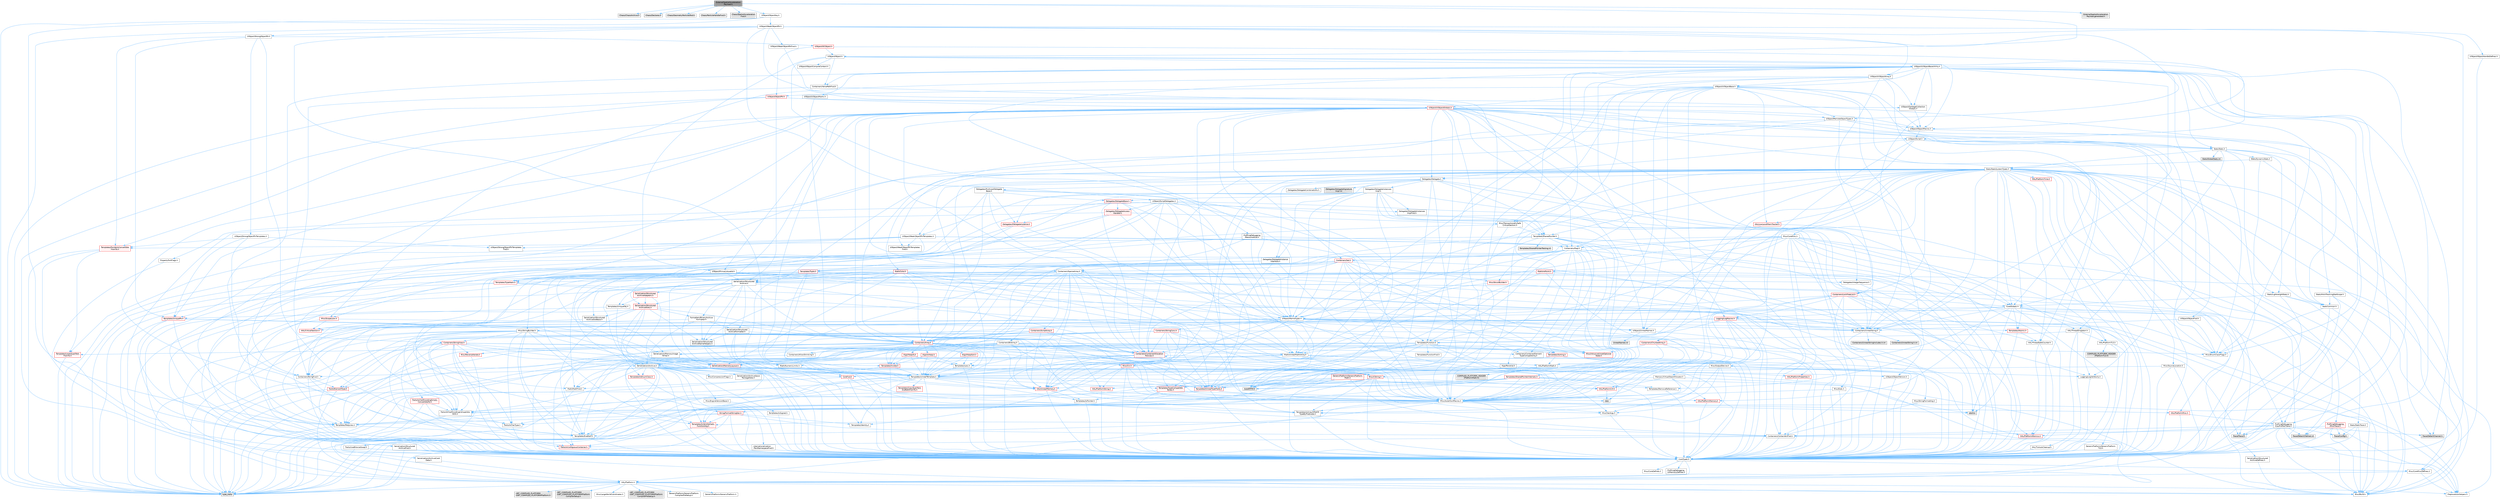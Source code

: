 digraph "ExternalSpatialAccelerationPayload.h"
{
 // INTERACTIVE_SVG=YES
 // LATEX_PDF_SIZE
  bgcolor="transparent";
  edge [fontname=Helvetica,fontsize=10,labelfontname=Helvetica,labelfontsize=10];
  node [fontname=Helvetica,fontsize=10,shape=box,height=0.2,width=0.4];
  Node1 [id="Node000001",label="ExternalSpatialAcceleration\lPayload.h",height=0.2,width=0.4,color="gray40", fillcolor="grey60", style="filled", fontcolor="black",tooltip=" "];
  Node1 -> Node2 [id="edge1_Node000001_Node000002",color="steelblue1",style="solid",tooltip=" "];
  Node2 [id="Node000002",label="Chaos/ChaosArchive.h",height=0.2,width=0.4,color="grey60", fillcolor="#E0E0E0", style="filled",tooltip=" "];
  Node1 -> Node3 [id="edge2_Node000001_Node000003",color="steelblue1",style="solid",tooltip=" "];
  Node3 [id="Node000003",label="Chaos/Declares.h",height=0.2,width=0.4,color="grey60", fillcolor="#E0E0E0", style="filled",tooltip=" "];
  Node1 -> Node4 [id="edge3_Node000001_Node000004",color="steelblue1",style="solid",tooltip=" "];
  Node4 [id="Node000004",label="Chaos/GeometryParticlesfwd.h",height=0.2,width=0.4,color="grey60", fillcolor="#E0E0E0", style="filled",tooltip=" "];
  Node1 -> Node5 [id="edge4_Node000001_Node000005",color="steelblue1",style="solid",tooltip=" "];
  Node5 [id="Node000005",label="Chaos/ParticleHandleFwd.h",height=0.2,width=0.4,color="grey60", fillcolor="#E0E0E0", style="filled",tooltip=" "];
  Node1 -> Node6 [id="edge5_Node000001_Node000006",color="steelblue1",style="solid",tooltip=" "];
  Node6 [id="Node000006",label="Chaos/SpatialAcceleration\lFwd.h",height=0.2,width=0.4,color="grey60", fillcolor="#E0E0E0", style="filled",tooltip=" "];
  Node1 -> Node7 [id="edge6_Node000001_Node000007",color="steelblue1",style="solid",tooltip=" "];
  Node7 [id="Node000007",label="UObject/Object.h",height=0.2,width=0.4,color="grey40", fillcolor="white", style="filled",URL="$db/dbf/Object_8h.html",tooltip=" "];
  Node7 -> Node8 [id="edge7_Node000007_Node000008",color="steelblue1",style="solid",tooltip=" "];
  Node8 [id="Node000008",label="UObject/Script.h",height=0.2,width=0.4,color="grey40", fillcolor="white", style="filled",URL="$de/dc6/Script_8h.html",tooltip=" "];
  Node8 -> Node9 [id="edge8_Node000008_Node000009",color="steelblue1",style="solid",tooltip=" "];
  Node9 [id="Node000009",label="Delegates/Delegate.h",height=0.2,width=0.4,color="grey40", fillcolor="white", style="filled",URL="$d4/d80/Delegate_8h.html",tooltip=" "];
  Node9 -> Node10 [id="edge9_Node000009_Node000010",color="steelblue1",style="solid",tooltip=" "];
  Node10 [id="Node000010",label="CoreTypes.h",height=0.2,width=0.4,color="grey40", fillcolor="white", style="filled",URL="$dc/dec/CoreTypes_8h.html",tooltip=" "];
  Node10 -> Node11 [id="edge10_Node000010_Node000011",color="steelblue1",style="solid",tooltip=" "];
  Node11 [id="Node000011",label="HAL/Platform.h",height=0.2,width=0.4,color="grey40", fillcolor="white", style="filled",URL="$d9/dd0/Platform_8h.html",tooltip=" "];
  Node11 -> Node12 [id="edge11_Node000011_Node000012",color="steelblue1",style="solid",tooltip=" "];
  Node12 [id="Node000012",label="Misc/Build.h",height=0.2,width=0.4,color="grey40", fillcolor="white", style="filled",URL="$d3/dbb/Build_8h.html",tooltip=" "];
  Node11 -> Node13 [id="edge12_Node000011_Node000013",color="steelblue1",style="solid",tooltip=" "];
  Node13 [id="Node000013",label="Misc/LargeWorldCoordinates.h",height=0.2,width=0.4,color="grey40", fillcolor="white", style="filled",URL="$d2/dcb/LargeWorldCoordinates_8h.html",tooltip=" "];
  Node11 -> Node14 [id="edge13_Node000011_Node000014",color="steelblue1",style="solid",tooltip=" "];
  Node14 [id="Node000014",label="type_traits",height=0.2,width=0.4,color="grey60", fillcolor="#E0E0E0", style="filled",tooltip=" "];
  Node11 -> Node15 [id="edge14_Node000011_Node000015",color="steelblue1",style="solid",tooltip=" "];
  Node15 [id="Node000015",label="PreprocessorHelpers.h",height=0.2,width=0.4,color="grey40", fillcolor="white", style="filled",URL="$db/ddb/PreprocessorHelpers_8h.html",tooltip=" "];
  Node11 -> Node16 [id="edge15_Node000011_Node000016",color="steelblue1",style="solid",tooltip=" "];
  Node16 [id="Node000016",label="UBT_COMPILED_PLATFORM\l/UBT_COMPILED_PLATFORMPlatform\lCompilerPreSetup.h",height=0.2,width=0.4,color="grey60", fillcolor="#E0E0E0", style="filled",tooltip=" "];
  Node11 -> Node17 [id="edge16_Node000011_Node000017",color="steelblue1",style="solid",tooltip=" "];
  Node17 [id="Node000017",label="GenericPlatform/GenericPlatform\lCompilerPreSetup.h",height=0.2,width=0.4,color="grey40", fillcolor="white", style="filled",URL="$d9/dc8/GenericPlatformCompilerPreSetup_8h.html",tooltip=" "];
  Node11 -> Node18 [id="edge17_Node000011_Node000018",color="steelblue1",style="solid",tooltip=" "];
  Node18 [id="Node000018",label="GenericPlatform/GenericPlatform.h",height=0.2,width=0.4,color="grey40", fillcolor="white", style="filled",URL="$d6/d84/GenericPlatform_8h.html",tooltip=" "];
  Node11 -> Node19 [id="edge18_Node000011_Node000019",color="steelblue1",style="solid",tooltip=" "];
  Node19 [id="Node000019",label="UBT_COMPILED_PLATFORM\l/UBT_COMPILED_PLATFORMPlatform.h",height=0.2,width=0.4,color="grey60", fillcolor="#E0E0E0", style="filled",tooltip=" "];
  Node11 -> Node20 [id="edge19_Node000011_Node000020",color="steelblue1",style="solid",tooltip=" "];
  Node20 [id="Node000020",label="UBT_COMPILED_PLATFORM\l/UBT_COMPILED_PLATFORMPlatform\lCompilerSetup.h",height=0.2,width=0.4,color="grey60", fillcolor="#E0E0E0", style="filled",tooltip=" "];
  Node10 -> Node21 [id="edge20_Node000010_Node000021",color="steelblue1",style="solid",tooltip=" "];
  Node21 [id="Node000021",label="ProfilingDebugging\l/UMemoryDefines.h",height=0.2,width=0.4,color="grey40", fillcolor="white", style="filled",URL="$d2/da2/UMemoryDefines_8h.html",tooltip=" "];
  Node10 -> Node22 [id="edge21_Node000010_Node000022",color="steelblue1",style="solid",tooltip=" "];
  Node22 [id="Node000022",label="Misc/CoreMiscDefines.h",height=0.2,width=0.4,color="grey40", fillcolor="white", style="filled",URL="$da/d38/CoreMiscDefines_8h.html",tooltip=" "];
  Node22 -> Node11 [id="edge22_Node000022_Node000011",color="steelblue1",style="solid",tooltip=" "];
  Node22 -> Node15 [id="edge23_Node000022_Node000015",color="steelblue1",style="solid",tooltip=" "];
  Node10 -> Node23 [id="edge24_Node000010_Node000023",color="steelblue1",style="solid",tooltip=" "];
  Node23 [id="Node000023",label="Misc/CoreDefines.h",height=0.2,width=0.4,color="grey40", fillcolor="white", style="filled",URL="$d3/dd2/CoreDefines_8h.html",tooltip=" "];
  Node9 -> Node24 [id="edge25_Node000009_Node000024",color="steelblue1",style="solid",tooltip=" "];
  Node24 [id="Node000024",label="Misc/AssertionMacros.h",height=0.2,width=0.4,color="grey40", fillcolor="white", style="filled",URL="$d0/dfa/AssertionMacros_8h.html",tooltip=" "];
  Node24 -> Node10 [id="edge26_Node000024_Node000010",color="steelblue1",style="solid",tooltip=" "];
  Node24 -> Node11 [id="edge27_Node000024_Node000011",color="steelblue1",style="solid",tooltip=" "];
  Node24 -> Node25 [id="edge28_Node000024_Node000025",color="steelblue1",style="solid",tooltip=" "];
  Node25 [id="Node000025",label="HAL/PlatformMisc.h",height=0.2,width=0.4,color="red", fillcolor="#FFF0F0", style="filled",URL="$d0/df5/PlatformMisc_8h.html",tooltip=" "];
  Node25 -> Node10 [id="edge29_Node000025_Node000010",color="steelblue1",style="solid",tooltip=" "];
  Node25 -> Node53 [id="edge30_Node000025_Node000053",color="steelblue1",style="solid",tooltip=" "];
  Node53 [id="Node000053",label="ProfilingDebugging\l/CpuProfilerTrace.h",height=0.2,width=0.4,color="grey40", fillcolor="white", style="filled",URL="$da/dcb/CpuProfilerTrace_8h.html",tooltip=" "];
  Node53 -> Node10 [id="edge31_Node000053_Node000010",color="steelblue1",style="solid",tooltip=" "];
  Node53 -> Node33 [id="edge32_Node000053_Node000033",color="steelblue1",style="solid",tooltip=" "];
  Node33 [id="Node000033",label="Containers/ContainersFwd.h",height=0.2,width=0.4,color="grey40", fillcolor="white", style="filled",URL="$d4/d0a/ContainersFwd_8h.html",tooltip=" "];
  Node33 -> Node11 [id="edge33_Node000033_Node000011",color="steelblue1",style="solid",tooltip=" "];
  Node33 -> Node10 [id="edge34_Node000033_Node000010",color="steelblue1",style="solid",tooltip=" "];
  Node33 -> Node30 [id="edge35_Node000033_Node000030",color="steelblue1",style="solid",tooltip=" "];
  Node30 [id="Node000030",label="Traits/IsContiguousContainer.h",height=0.2,width=0.4,color="red", fillcolor="#FFF0F0", style="filled",URL="$d5/d3c/IsContiguousContainer_8h.html",tooltip=" "];
  Node30 -> Node10 [id="edge36_Node000030_Node000010",color="steelblue1",style="solid",tooltip=" "];
  Node53 -> Node54 [id="edge37_Node000053_Node000054",color="steelblue1",style="solid",tooltip=" "];
  Node54 [id="Node000054",label="HAL/PlatformAtomics.h",height=0.2,width=0.4,color="red", fillcolor="#FFF0F0", style="filled",URL="$d3/d36/PlatformAtomics_8h.html",tooltip=" "];
  Node54 -> Node10 [id="edge38_Node000054_Node000010",color="steelblue1",style="solid",tooltip=" "];
  Node53 -> Node15 [id="edge39_Node000053_Node000015",color="steelblue1",style="solid",tooltip=" "];
  Node53 -> Node12 [id="edge40_Node000053_Node000012",color="steelblue1",style="solid",tooltip=" "];
  Node53 -> Node57 [id="edge41_Node000053_Node000057",color="steelblue1",style="solid",tooltip=" "];
  Node57 [id="Node000057",label="Trace/Config.h",height=0.2,width=0.4,color="grey60", fillcolor="#E0E0E0", style="filled",tooltip=" "];
  Node53 -> Node58 [id="edge42_Node000053_Node000058",color="steelblue1",style="solid",tooltip=" "];
  Node58 [id="Node000058",label="Trace/Detail/Channel.h",height=0.2,width=0.4,color="grey60", fillcolor="#E0E0E0", style="filled",tooltip=" "];
  Node53 -> Node59 [id="edge43_Node000053_Node000059",color="steelblue1",style="solid",tooltip=" "];
  Node59 [id="Node000059",label="Trace/Detail/Channel.inl",height=0.2,width=0.4,color="grey60", fillcolor="#E0E0E0", style="filled",tooltip=" "];
  Node53 -> Node60 [id="edge44_Node000053_Node000060",color="steelblue1",style="solid",tooltip=" "];
  Node60 [id="Node000060",label="Trace/Trace.h",height=0.2,width=0.4,color="grey60", fillcolor="#E0E0E0", style="filled",tooltip=" "];
  Node24 -> Node15 [id="edge45_Node000024_Node000015",color="steelblue1",style="solid",tooltip=" "];
  Node24 -> Node61 [id="edge46_Node000024_Node000061",color="steelblue1",style="solid",tooltip=" "];
  Node61 [id="Node000061",label="Templates/EnableIf.h",height=0.2,width=0.4,color="grey40", fillcolor="white", style="filled",URL="$d7/d60/EnableIf_8h.html",tooltip=" "];
  Node61 -> Node10 [id="edge47_Node000061_Node000010",color="steelblue1",style="solid",tooltip=" "];
  Node24 -> Node62 [id="edge48_Node000024_Node000062",color="steelblue1",style="solid",tooltip=" "];
  Node62 [id="Node000062",label="Templates/IsArrayOrRefOf\lTypeByPredicate.h",height=0.2,width=0.4,color="grey40", fillcolor="white", style="filled",URL="$d6/da1/IsArrayOrRefOfTypeByPredicate_8h.html",tooltip=" "];
  Node62 -> Node10 [id="edge49_Node000062_Node000010",color="steelblue1",style="solid",tooltip=" "];
  Node24 -> Node63 [id="edge50_Node000024_Node000063",color="steelblue1",style="solid",tooltip=" "];
  Node63 [id="Node000063",label="Templates/IsValidVariadic\lFunctionArg.h",height=0.2,width=0.4,color="red", fillcolor="#FFF0F0", style="filled",URL="$d0/dc8/IsValidVariadicFunctionArg_8h.html",tooltip=" "];
  Node63 -> Node10 [id="edge51_Node000063_Node000010",color="steelblue1",style="solid",tooltip=" "];
  Node63 -> Node14 [id="edge52_Node000063_Node000014",color="steelblue1",style="solid",tooltip=" "];
  Node24 -> Node65 [id="edge53_Node000024_Node000065",color="steelblue1",style="solid",tooltip=" "];
  Node65 [id="Node000065",label="Traits/IsCharEncodingCompatible\lWith.h",height=0.2,width=0.4,color="grey40", fillcolor="white", style="filled",URL="$df/dd1/IsCharEncodingCompatibleWith_8h.html",tooltip=" "];
  Node65 -> Node14 [id="edge54_Node000065_Node000014",color="steelblue1",style="solid",tooltip=" "];
  Node65 -> Node66 [id="edge55_Node000065_Node000066",color="steelblue1",style="solid",tooltip=" "];
  Node66 [id="Node000066",label="Traits/IsCharType.h",height=0.2,width=0.4,color="grey40", fillcolor="white", style="filled",URL="$db/d51/IsCharType_8h.html",tooltip=" "];
  Node66 -> Node10 [id="edge56_Node000066_Node000010",color="steelblue1",style="solid",tooltip=" "];
  Node24 -> Node67 [id="edge57_Node000024_Node000067",color="steelblue1",style="solid",tooltip=" "];
  Node67 [id="Node000067",label="Misc/VarArgs.h",height=0.2,width=0.4,color="grey40", fillcolor="white", style="filled",URL="$d5/d6f/VarArgs_8h.html",tooltip=" "];
  Node67 -> Node10 [id="edge58_Node000067_Node000010",color="steelblue1",style="solid",tooltip=" "];
  Node24 -> Node68 [id="edge59_Node000024_Node000068",color="steelblue1",style="solid",tooltip=" "];
  Node68 [id="Node000068",label="String/FormatStringSan.h",height=0.2,width=0.4,color="red", fillcolor="#FFF0F0", style="filled",URL="$d3/d8b/FormatStringSan_8h.html",tooltip=" "];
  Node68 -> Node14 [id="edge60_Node000068_Node000014",color="steelblue1",style="solid",tooltip=" "];
  Node68 -> Node10 [id="edge61_Node000068_Node000010",color="steelblue1",style="solid",tooltip=" "];
  Node68 -> Node69 [id="edge62_Node000068_Node000069",color="steelblue1",style="solid",tooltip=" "];
  Node69 [id="Node000069",label="Templates/Requires.h",height=0.2,width=0.4,color="grey40", fillcolor="white", style="filled",URL="$dc/d96/Requires_8h.html",tooltip=" "];
  Node69 -> Node61 [id="edge63_Node000069_Node000061",color="steelblue1",style="solid",tooltip=" "];
  Node69 -> Node14 [id="edge64_Node000069_Node000014",color="steelblue1",style="solid",tooltip=" "];
  Node68 -> Node70 [id="edge65_Node000068_Node000070",color="steelblue1",style="solid",tooltip=" "];
  Node70 [id="Node000070",label="Templates/Identity.h",height=0.2,width=0.4,color="grey40", fillcolor="white", style="filled",URL="$d0/dd5/Identity_8h.html",tooltip=" "];
  Node68 -> Node63 [id="edge66_Node000068_Node000063",color="steelblue1",style="solid",tooltip=" "];
  Node68 -> Node66 [id="edge67_Node000068_Node000066",color="steelblue1",style="solid",tooltip=" "];
  Node68 -> Node33 [id="edge68_Node000068_Node000033",color="steelblue1",style="solid",tooltip=" "];
  Node24 -> Node74 [id="edge69_Node000024_Node000074",color="steelblue1",style="solid",tooltip=" "];
  Node74 [id="Node000074",label="atomic",height=0.2,width=0.4,color="grey60", fillcolor="#E0E0E0", style="filled",tooltip=" "];
  Node9 -> Node75 [id="edge70_Node000009_Node000075",color="steelblue1",style="solid",tooltip=" "];
  Node75 [id="Node000075",label="UObject/NameTypes.h",height=0.2,width=0.4,color="grey40", fillcolor="white", style="filled",URL="$d6/d35/NameTypes_8h.html",tooltip=" "];
  Node75 -> Node10 [id="edge71_Node000075_Node000010",color="steelblue1",style="solid",tooltip=" "];
  Node75 -> Node24 [id="edge72_Node000075_Node000024",color="steelblue1",style="solid",tooltip=" "];
  Node75 -> Node76 [id="edge73_Node000075_Node000076",color="steelblue1",style="solid",tooltip=" "];
  Node76 [id="Node000076",label="HAL/UnrealMemory.h",height=0.2,width=0.4,color="red", fillcolor="#FFF0F0", style="filled",URL="$d9/d96/UnrealMemory_8h.html",tooltip=" "];
  Node76 -> Node10 [id="edge74_Node000076_Node000010",color="steelblue1",style="solid",tooltip=" "];
  Node76 -> Node93 [id="edge75_Node000076_Node000093",color="steelblue1",style="solid",tooltip=" "];
  Node93 [id="Node000093",label="HAL/PlatformMemory.h",height=0.2,width=0.4,color="red", fillcolor="#FFF0F0", style="filled",URL="$de/d68/PlatformMemory_8h.html",tooltip=" "];
  Node93 -> Node10 [id="edge76_Node000093_Node000010",color="steelblue1",style="solid",tooltip=" "];
  Node76 -> Node96 [id="edge77_Node000076_Node000096",color="steelblue1",style="solid",tooltip=" "];
  Node96 [id="Node000096",label="Templates/IsPointer.h",height=0.2,width=0.4,color="grey40", fillcolor="white", style="filled",URL="$d7/d05/IsPointer_8h.html",tooltip=" "];
  Node96 -> Node10 [id="edge78_Node000096_Node000010",color="steelblue1",style="solid",tooltip=" "];
  Node75 -> Node97 [id="edge79_Node000075_Node000097",color="steelblue1",style="solid",tooltip=" "];
  Node97 [id="Node000097",label="Templates/UnrealTypeTraits.h",height=0.2,width=0.4,color="red", fillcolor="#FFF0F0", style="filled",URL="$d2/d2d/UnrealTypeTraits_8h.html",tooltip=" "];
  Node97 -> Node10 [id="edge80_Node000097_Node000010",color="steelblue1",style="solid",tooltip=" "];
  Node97 -> Node96 [id="edge81_Node000097_Node000096",color="steelblue1",style="solid",tooltip=" "];
  Node97 -> Node24 [id="edge82_Node000097_Node000024",color="steelblue1",style="solid",tooltip=" "];
  Node97 -> Node61 [id="edge83_Node000097_Node000061",color="steelblue1",style="solid",tooltip=" "];
  Node75 -> Node102 [id="edge84_Node000075_Node000102",color="steelblue1",style="solid",tooltip=" "];
  Node102 [id="Node000102",label="Templates/UnrealTemplate.h",height=0.2,width=0.4,color="grey40", fillcolor="white", style="filled",URL="$d4/d24/UnrealTemplate_8h.html",tooltip=" "];
  Node102 -> Node10 [id="edge85_Node000102_Node000010",color="steelblue1",style="solid",tooltip=" "];
  Node102 -> Node96 [id="edge86_Node000102_Node000096",color="steelblue1",style="solid",tooltip=" "];
  Node102 -> Node76 [id="edge87_Node000102_Node000076",color="steelblue1",style="solid",tooltip=" "];
  Node102 -> Node103 [id="edge88_Node000102_Node000103",color="steelblue1",style="solid",tooltip=" "];
  Node103 [id="Node000103",label="Templates/CopyQualifiers\lAndRefsFromTo.h",height=0.2,width=0.4,color="red", fillcolor="#FFF0F0", style="filled",URL="$d3/db3/CopyQualifiersAndRefsFromTo_8h.html",tooltip=" "];
  Node102 -> Node97 [id="edge89_Node000102_Node000097",color="steelblue1",style="solid",tooltip=" "];
  Node102 -> Node105 [id="edge90_Node000102_Node000105",color="steelblue1",style="solid",tooltip=" "];
  Node105 [id="Node000105",label="Templates/RemoveReference.h",height=0.2,width=0.4,color="grey40", fillcolor="white", style="filled",URL="$da/dbe/RemoveReference_8h.html",tooltip=" "];
  Node105 -> Node10 [id="edge91_Node000105_Node000010",color="steelblue1",style="solid",tooltip=" "];
  Node102 -> Node69 [id="edge92_Node000102_Node000069",color="steelblue1",style="solid",tooltip=" "];
  Node102 -> Node106 [id="edge93_Node000102_Node000106",color="steelblue1",style="solid",tooltip=" "];
  Node106 [id="Node000106",label="Templates/TypeCompatible\lBytes.h",height=0.2,width=0.4,color="red", fillcolor="#FFF0F0", style="filled",URL="$df/d0a/TypeCompatibleBytes_8h.html",tooltip=" "];
  Node106 -> Node10 [id="edge94_Node000106_Node000010",color="steelblue1",style="solid",tooltip=" "];
  Node106 -> Node38 [id="edge95_Node000106_Node000038",color="steelblue1",style="solid",tooltip=" "];
  Node38 [id="Node000038",label="new",height=0.2,width=0.4,color="grey60", fillcolor="#E0E0E0", style="filled",tooltip=" "];
  Node106 -> Node14 [id="edge96_Node000106_Node000014",color="steelblue1",style="solid",tooltip=" "];
  Node102 -> Node70 [id="edge97_Node000102_Node000070",color="steelblue1",style="solid",tooltip=" "];
  Node102 -> Node30 [id="edge98_Node000102_Node000030",color="steelblue1",style="solid",tooltip=" "];
  Node102 -> Node107 [id="edge99_Node000102_Node000107",color="steelblue1",style="solid",tooltip=" "];
  Node107 [id="Node000107",label="Traits/UseBitwiseSwap.h",height=0.2,width=0.4,color="grey40", fillcolor="white", style="filled",URL="$db/df3/UseBitwiseSwap_8h.html",tooltip=" "];
  Node107 -> Node10 [id="edge100_Node000107_Node000010",color="steelblue1",style="solid",tooltip=" "];
  Node107 -> Node14 [id="edge101_Node000107_Node000014",color="steelblue1",style="solid",tooltip=" "];
  Node102 -> Node14 [id="edge102_Node000102_Node000014",color="steelblue1",style="solid",tooltip=" "];
  Node75 -> Node108 [id="edge103_Node000075_Node000108",color="steelblue1",style="solid",tooltip=" "];
  Node108 [id="Node000108",label="Containers/UnrealString.h",height=0.2,width=0.4,color="grey40", fillcolor="white", style="filled",URL="$d5/dba/UnrealString_8h.html",tooltip=" "];
  Node108 -> Node109 [id="edge104_Node000108_Node000109",color="steelblue1",style="solid",tooltip=" "];
  Node109 [id="Node000109",label="Containers/UnrealStringIncludes.h.inl",height=0.2,width=0.4,color="grey60", fillcolor="#E0E0E0", style="filled",tooltip=" "];
  Node108 -> Node110 [id="edge105_Node000108_Node000110",color="steelblue1",style="solid",tooltip=" "];
  Node110 [id="Node000110",label="Containers/UnrealString.h.inl",height=0.2,width=0.4,color="grey60", fillcolor="#E0E0E0", style="filled",tooltip=" "];
  Node108 -> Node111 [id="edge106_Node000108_Node000111",color="steelblue1",style="solid",tooltip=" "];
  Node111 [id="Node000111",label="Misc/StringFormatArg.h",height=0.2,width=0.4,color="grey40", fillcolor="white", style="filled",URL="$d2/d16/StringFormatArg_8h.html",tooltip=" "];
  Node111 -> Node33 [id="edge107_Node000111_Node000033",color="steelblue1",style="solid",tooltip=" "];
  Node75 -> Node112 [id="edge108_Node000075_Node000112",color="steelblue1",style="solid",tooltip=" "];
  Node112 [id="Node000112",label="HAL/CriticalSection.h",height=0.2,width=0.4,color="red", fillcolor="#FFF0F0", style="filled",URL="$d6/d90/CriticalSection_8h.html",tooltip=" "];
  Node75 -> Node115 [id="edge109_Node000075_Node000115",color="steelblue1",style="solid",tooltip=" "];
  Node115 [id="Node000115",label="Containers/StringConv.h",height=0.2,width=0.4,color="red", fillcolor="#FFF0F0", style="filled",URL="$d3/ddf/StringConv_8h.html",tooltip=" "];
  Node115 -> Node10 [id="edge110_Node000115_Node000010",color="steelblue1",style="solid",tooltip=" "];
  Node115 -> Node24 [id="edge111_Node000115_Node000024",color="steelblue1",style="solid",tooltip=" "];
  Node115 -> Node116 [id="edge112_Node000115_Node000116",color="steelblue1",style="solid",tooltip=" "];
  Node116 [id="Node000116",label="Containers/ContainerAllocation\lPolicies.h",height=0.2,width=0.4,color="red", fillcolor="#FFF0F0", style="filled",URL="$d7/dff/ContainerAllocationPolicies_8h.html",tooltip=" "];
  Node116 -> Node10 [id="edge113_Node000116_Node000010",color="steelblue1",style="solid",tooltip=" "];
  Node116 -> Node116 [id="edge114_Node000116_Node000116",color="steelblue1",style="solid",tooltip=" "];
  Node116 -> Node118 [id="edge115_Node000116_Node000118",color="steelblue1",style="solid",tooltip=" "];
  Node118 [id="Node000118",label="HAL/PlatformMath.h",height=0.2,width=0.4,color="grey40", fillcolor="white", style="filled",URL="$dc/d53/PlatformMath_8h.html",tooltip=" "];
  Node118 -> Node10 [id="edge116_Node000118_Node000010",color="steelblue1",style="solid",tooltip=" "];
  Node118 -> Node119 [id="edge117_Node000118_Node000119",color="steelblue1",style="solid",tooltip=" "];
  Node119 [id="Node000119",label="GenericPlatform/GenericPlatform\lMath.h",height=0.2,width=0.4,color="red", fillcolor="#FFF0F0", style="filled",URL="$d5/d79/GenericPlatformMath_8h.html",tooltip=" "];
  Node119 -> Node10 [id="edge118_Node000119_Node000010",color="steelblue1",style="solid",tooltip=" "];
  Node119 -> Node33 [id="edge119_Node000119_Node000033",color="steelblue1",style="solid",tooltip=" "];
  Node119 -> Node37 [id="edge120_Node000119_Node000037",color="steelblue1",style="solid",tooltip=" "];
  Node37 [id="Node000037",label="HAL/PlatformCrt.h",height=0.2,width=0.4,color="red", fillcolor="#FFF0F0", style="filled",URL="$d8/d75/PlatformCrt_8h.html",tooltip=" "];
  Node37 -> Node38 [id="edge121_Node000037_Node000038",color="steelblue1",style="solid",tooltip=" "];
  Node119 -> Node97 [id="edge122_Node000119_Node000097",color="steelblue1",style="solid",tooltip=" "];
  Node119 -> Node69 [id="edge123_Node000119_Node000069",color="steelblue1",style="solid",tooltip=" "];
  Node119 -> Node106 [id="edge124_Node000119_Node000106",color="steelblue1",style="solid",tooltip=" "];
  Node119 -> Node14 [id="edge125_Node000119_Node000014",color="steelblue1",style="solid",tooltip=" "];
  Node118 -> Node125 [id="edge126_Node000118_Node000125",color="steelblue1",style="solid",tooltip=" "];
  Node125 [id="Node000125",label="COMPILED_PLATFORM_HEADER\l(PlatformMath.h)",height=0.2,width=0.4,color="grey60", fillcolor="#E0E0E0", style="filled",tooltip=" "];
  Node116 -> Node76 [id="edge127_Node000116_Node000076",color="steelblue1",style="solid",tooltip=" "];
  Node116 -> Node47 [id="edge128_Node000116_Node000047",color="steelblue1",style="solid",tooltip=" "];
  Node47 [id="Node000047",label="Math/NumericLimits.h",height=0.2,width=0.4,color="grey40", fillcolor="white", style="filled",URL="$df/d1b/NumericLimits_8h.html",tooltip=" "];
  Node47 -> Node10 [id="edge129_Node000047_Node000010",color="steelblue1",style="solid",tooltip=" "];
  Node116 -> Node24 [id="edge130_Node000116_Node000024",color="steelblue1",style="solid",tooltip=" "];
  Node116 -> Node106 [id="edge131_Node000116_Node000106",color="steelblue1",style="solid",tooltip=" "];
  Node116 -> Node14 [id="edge132_Node000116_Node000014",color="steelblue1",style="solid",tooltip=" "];
  Node115 -> Node128 [id="edge133_Node000115_Node000128",color="steelblue1",style="solid",tooltip=" "];
  Node128 [id="Node000128",label="Containers/Array.h",height=0.2,width=0.4,color="red", fillcolor="#FFF0F0", style="filled",URL="$df/dd0/Array_8h.html",tooltip=" "];
  Node128 -> Node10 [id="edge134_Node000128_Node000010",color="steelblue1",style="solid",tooltip=" "];
  Node128 -> Node24 [id="edge135_Node000128_Node000024",color="steelblue1",style="solid",tooltip=" "];
  Node128 -> Node129 [id="edge136_Node000128_Node000129",color="steelblue1",style="solid",tooltip=" "];
  Node129 [id="Node000129",label="Misc/IntrusiveUnsetOptional\lState.h",height=0.2,width=0.4,color="red", fillcolor="#FFF0F0", style="filled",URL="$d2/d0a/IntrusiveUnsetOptionalState_8h.html",tooltip=" "];
  Node128 -> Node131 [id="edge137_Node000128_Node000131",color="steelblue1",style="solid",tooltip=" "];
  Node131 [id="Node000131",label="Misc/ReverseIterate.h",height=0.2,width=0.4,color="red", fillcolor="#FFF0F0", style="filled",URL="$db/de3/ReverseIterate_8h.html",tooltip=" "];
  Node131 -> Node11 [id="edge138_Node000131_Node000011",color="steelblue1",style="solid",tooltip=" "];
  Node128 -> Node76 [id="edge139_Node000128_Node000076",color="steelblue1",style="solid",tooltip=" "];
  Node128 -> Node97 [id="edge140_Node000128_Node000097",color="steelblue1",style="solid",tooltip=" "];
  Node128 -> Node102 [id="edge141_Node000128_Node000102",color="steelblue1",style="solid",tooltip=" "];
  Node128 -> Node133 [id="edge142_Node000128_Node000133",color="steelblue1",style="solid",tooltip=" "];
  Node133 [id="Node000133",label="Containers/AllowShrinking.h",height=0.2,width=0.4,color="grey40", fillcolor="white", style="filled",URL="$d7/d1a/AllowShrinking_8h.html",tooltip=" "];
  Node133 -> Node10 [id="edge143_Node000133_Node000010",color="steelblue1",style="solid",tooltip=" "];
  Node128 -> Node116 [id="edge144_Node000128_Node000116",color="steelblue1",style="solid",tooltip=" "];
  Node128 -> Node134 [id="edge145_Node000128_Node000134",color="steelblue1",style="solid",tooltip=" "];
  Node134 [id="Node000134",label="Containers/ContainerElement\lTypeCompatibility.h",height=0.2,width=0.4,color="grey40", fillcolor="white", style="filled",URL="$df/ddf/ContainerElementTypeCompatibility_8h.html",tooltip=" "];
  Node134 -> Node10 [id="edge146_Node000134_Node000010",color="steelblue1",style="solid",tooltip=" "];
  Node134 -> Node97 [id="edge147_Node000134_Node000097",color="steelblue1",style="solid",tooltip=" "];
  Node128 -> Node135 [id="edge148_Node000128_Node000135",color="steelblue1",style="solid",tooltip=" "];
  Node135 [id="Node000135",label="Serialization/Archive.h",height=0.2,width=0.4,color="grey40", fillcolor="white", style="filled",URL="$d7/d3b/Archive_8h.html",tooltip=" "];
  Node135 -> Node32 [id="edge149_Node000135_Node000032",color="steelblue1",style="solid",tooltip=" "];
  Node32 [id="Node000032",label="CoreFwd.h",height=0.2,width=0.4,color="red", fillcolor="#FFF0F0", style="filled",URL="$d1/d1e/CoreFwd_8h.html",tooltip=" "];
  Node32 -> Node10 [id="edge150_Node000032_Node000010",color="steelblue1",style="solid",tooltip=" "];
  Node32 -> Node33 [id="edge151_Node000032_Node000033",color="steelblue1",style="solid",tooltip=" "];
  Node32 -> Node34 [id="edge152_Node000032_Node000034",color="steelblue1",style="solid",tooltip=" "];
  Node34 [id="Node000034",label="Math/MathFwd.h",height=0.2,width=0.4,color="grey40", fillcolor="white", style="filled",URL="$d2/d10/MathFwd_8h.html",tooltip=" "];
  Node34 -> Node11 [id="edge153_Node000034_Node000011",color="steelblue1",style="solid",tooltip=" "];
  Node135 -> Node10 [id="edge154_Node000135_Node000010",color="steelblue1",style="solid",tooltip=" "];
  Node135 -> Node136 [id="edge155_Node000135_Node000136",color="steelblue1",style="solid",tooltip=" "];
  Node136 [id="Node000136",label="HAL/PlatformProperties.h",height=0.2,width=0.4,color="red", fillcolor="#FFF0F0", style="filled",URL="$d9/db0/PlatformProperties_8h.html",tooltip=" "];
  Node136 -> Node10 [id="edge156_Node000136_Node000010",color="steelblue1",style="solid",tooltip=" "];
  Node135 -> Node139 [id="edge157_Node000135_Node000139",color="steelblue1",style="solid",tooltip=" "];
  Node139 [id="Node000139",label="Internationalization\l/TextNamespaceFwd.h",height=0.2,width=0.4,color="grey40", fillcolor="white", style="filled",URL="$d8/d97/TextNamespaceFwd_8h.html",tooltip=" "];
  Node139 -> Node10 [id="edge158_Node000139_Node000010",color="steelblue1",style="solid",tooltip=" "];
  Node135 -> Node34 [id="edge159_Node000135_Node000034",color="steelblue1",style="solid",tooltip=" "];
  Node135 -> Node24 [id="edge160_Node000135_Node000024",color="steelblue1",style="solid",tooltip=" "];
  Node135 -> Node12 [id="edge161_Node000135_Node000012",color="steelblue1",style="solid",tooltip=" "];
  Node135 -> Node48 [id="edge162_Node000135_Node000048",color="steelblue1",style="solid",tooltip=" "];
  Node48 [id="Node000048",label="Misc/CompressionFlags.h",height=0.2,width=0.4,color="grey40", fillcolor="white", style="filled",URL="$d9/d76/CompressionFlags_8h.html",tooltip=" "];
  Node135 -> Node140 [id="edge163_Node000135_Node000140",color="steelblue1",style="solid",tooltip=" "];
  Node140 [id="Node000140",label="Misc/EngineVersionBase.h",height=0.2,width=0.4,color="grey40", fillcolor="white", style="filled",URL="$d5/d2b/EngineVersionBase_8h.html",tooltip=" "];
  Node140 -> Node10 [id="edge164_Node000140_Node000010",color="steelblue1",style="solid",tooltip=" "];
  Node135 -> Node67 [id="edge165_Node000135_Node000067",color="steelblue1",style="solid",tooltip=" "];
  Node135 -> Node141 [id="edge166_Node000135_Node000141",color="steelblue1",style="solid",tooltip=" "];
  Node141 [id="Node000141",label="Serialization/ArchiveCook\lData.h",height=0.2,width=0.4,color="grey40", fillcolor="white", style="filled",URL="$dc/db6/ArchiveCookData_8h.html",tooltip=" "];
  Node141 -> Node11 [id="edge167_Node000141_Node000011",color="steelblue1",style="solid",tooltip=" "];
  Node135 -> Node142 [id="edge168_Node000135_Node000142",color="steelblue1",style="solid",tooltip=" "];
  Node142 [id="Node000142",label="Serialization/ArchiveSave\lPackageData.h",height=0.2,width=0.4,color="grey40", fillcolor="white", style="filled",URL="$d1/d37/ArchiveSavePackageData_8h.html",tooltip=" "];
  Node135 -> Node61 [id="edge169_Node000135_Node000061",color="steelblue1",style="solid",tooltip=" "];
  Node135 -> Node62 [id="edge170_Node000135_Node000062",color="steelblue1",style="solid",tooltip=" "];
  Node135 -> Node143 [id="edge171_Node000135_Node000143",color="steelblue1",style="solid",tooltip=" "];
  Node143 [id="Node000143",label="Templates/IsEnumClass.h",height=0.2,width=0.4,color="red", fillcolor="#FFF0F0", style="filled",URL="$d7/d15/IsEnumClass_8h.html",tooltip=" "];
  Node143 -> Node10 [id="edge172_Node000143_Node000010",color="steelblue1",style="solid",tooltip=" "];
  Node135 -> Node123 [id="edge173_Node000135_Node000123",color="steelblue1",style="solid",tooltip=" "];
  Node123 [id="Node000123",label="Templates/IsSigned.h",height=0.2,width=0.4,color="grey40", fillcolor="white", style="filled",URL="$d8/dd8/IsSigned_8h.html",tooltip=" "];
  Node123 -> Node10 [id="edge174_Node000123_Node000010",color="steelblue1",style="solid",tooltip=" "];
  Node135 -> Node63 [id="edge175_Node000135_Node000063",color="steelblue1",style="solid",tooltip=" "];
  Node135 -> Node102 [id="edge176_Node000135_Node000102",color="steelblue1",style="solid",tooltip=" "];
  Node135 -> Node65 [id="edge177_Node000135_Node000065",color="steelblue1",style="solid",tooltip=" "];
  Node135 -> Node144 [id="edge178_Node000135_Node000144",color="steelblue1",style="solid",tooltip=" "];
  Node144 [id="Node000144",label="UObject/ObjectVersion.h",height=0.2,width=0.4,color="grey40", fillcolor="white", style="filled",URL="$da/d63/ObjectVersion_8h.html",tooltip=" "];
  Node144 -> Node10 [id="edge179_Node000144_Node000010",color="steelblue1",style="solid",tooltip=" "];
  Node128 -> Node145 [id="edge180_Node000128_Node000145",color="steelblue1",style="solid",tooltip=" "];
  Node145 [id="Node000145",label="Serialization/MemoryImage\lWriter.h",height=0.2,width=0.4,color="grey40", fillcolor="white", style="filled",URL="$d0/d08/MemoryImageWriter_8h.html",tooltip=" "];
  Node145 -> Node10 [id="edge181_Node000145_Node000010",color="steelblue1",style="solid",tooltip=" "];
  Node145 -> Node146 [id="edge182_Node000145_Node000146",color="steelblue1",style="solid",tooltip=" "];
  Node146 [id="Node000146",label="Serialization/MemoryLayout.h",height=0.2,width=0.4,color="red", fillcolor="#FFF0F0", style="filled",URL="$d7/d66/MemoryLayout_8h.html",tooltip=" "];
  Node146 -> Node27 [id="edge183_Node000146_Node000027",color="steelblue1",style="solid",tooltip=" "];
  Node27 [id="Node000027",label="Containers/StringFwd.h",height=0.2,width=0.4,color="grey40", fillcolor="white", style="filled",URL="$df/d37/StringFwd_8h.html",tooltip=" "];
  Node27 -> Node10 [id="edge184_Node000027_Node000010",color="steelblue1",style="solid",tooltip=" "];
  Node27 -> Node28 [id="edge185_Node000027_Node000028",color="steelblue1",style="solid",tooltip=" "];
  Node28 [id="Node000028",label="Traits/ElementType.h",height=0.2,width=0.4,color="red", fillcolor="#FFF0F0", style="filled",URL="$d5/d4f/ElementType_8h.html",tooltip=" "];
  Node28 -> Node11 [id="edge186_Node000028_Node000011",color="steelblue1",style="solid",tooltip=" "];
  Node28 -> Node14 [id="edge187_Node000028_Node000014",color="steelblue1",style="solid",tooltip=" "];
  Node27 -> Node30 [id="edge188_Node000027_Node000030",color="steelblue1",style="solid",tooltip=" "];
  Node146 -> Node76 [id="edge189_Node000146_Node000076",color="steelblue1",style="solid",tooltip=" "];
  Node146 -> Node61 [id="edge190_Node000146_Node000061",color="steelblue1",style="solid",tooltip=" "];
  Node146 -> Node102 [id="edge191_Node000146_Node000102",color="steelblue1",style="solid",tooltip=" "];
  Node128 -> Node159 [id="edge192_Node000128_Node000159",color="steelblue1",style="solid",tooltip=" "];
  Node159 [id="Node000159",label="Algo/Heapify.h",height=0.2,width=0.4,color="red", fillcolor="#FFF0F0", style="filled",URL="$d0/d2a/Heapify_8h.html",tooltip=" "];
  Node159 -> Node161 [id="edge193_Node000159_Node000161",color="steelblue1",style="solid",tooltip=" "];
  Node161 [id="Node000161",label="Templates/Invoke.h",height=0.2,width=0.4,color="red", fillcolor="#FFF0F0", style="filled",URL="$d7/deb/Invoke_8h.html",tooltip=" "];
  Node161 -> Node10 [id="edge194_Node000161_Node000010",color="steelblue1",style="solid",tooltip=" "];
  Node161 -> Node102 [id="edge195_Node000161_Node000102",color="steelblue1",style="solid",tooltip=" "];
  Node161 -> Node14 [id="edge196_Node000161_Node000014",color="steelblue1",style="solid",tooltip=" "];
  Node159 -> Node166 [id="edge197_Node000159_Node000166",color="steelblue1",style="solid",tooltip=" "];
  Node166 [id="Node000166",label="Templates/Less.h",height=0.2,width=0.4,color="grey40", fillcolor="white", style="filled",URL="$de/dc8/Less_8h.html",tooltip=" "];
  Node166 -> Node10 [id="edge198_Node000166_Node000010",color="steelblue1",style="solid",tooltip=" "];
  Node166 -> Node102 [id="edge199_Node000166_Node000102",color="steelblue1",style="solid",tooltip=" "];
  Node159 -> Node102 [id="edge200_Node000159_Node000102",color="steelblue1",style="solid",tooltip=" "];
  Node128 -> Node167 [id="edge201_Node000128_Node000167",color="steelblue1",style="solid",tooltip=" "];
  Node167 [id="Node000167",label="Algo/HeapSort.h",height=0.2,width=0.4,color="red", fillcolor="#FFF0F0", style="filled",URL="$d3/d92/HeapSort_8h.html",tooltip=" "];
  Node167 -> Node166 [id="edge202_Node000167_Node000166",color="steelblue1",style="solid",tooltip=" "];
  Node167 -> Node102 [id="edge203_Node000167_Node000102",color="steelblue1",style="solid",tooltip=" "];
  Node128 -> Node168 [id="edge204_Node000128_Node000168",color="steelblue1",style="solid",tooltip=" "];
  Node168 [id="Node000168",label="Algo/IsHeap.h",height=0.2,width=0.4,color="red", fillcolor="#FFF0F0", style="filled",URL="$de/d32/IsHeap_8h.html",tooltip=" "];
  Node168 -> Node161 [id="edge205_Node000168_Node000161",color="steelblue1",style="solid",tooltip=" "];
  Node168 -> Node166 [id="edge206_Node000168_Node000166",color="steelblue1",style="solid",tooltip=" "];
  Node168 -> Node102 [id="edge207_Node000168_Node000102",color="steelblue1",style="solid",tooltip=" "];
  Node128 -> Node161 [id="edge208_Node000128_Node000161",color="steelblue1",style="solid",tooltip=" "];
  Node128 -> Node166 [id="edge209_Node000128_Node000166",color="steelblue1",style="solid",tooltip=" "];
  Node128 -> Node173 [id="edge210_Node000128_Node000173",color="steelblue1",style="solid",tooltip=" "];
  Node173 [id="Node000173",label="Templates/LosesQualifiers\lFromTo.h",height=0.2,width=0.4,color="red", fillcolor="#FFF0F0", style="filled",URL="$d2/db3/LosesQualifiersFromTo_8h.html",tooltip=" "];
  Node173 -> Node14 [id="edge211_Node000173_Node000014",color="steelblue1",style="solid",tooltip=" "];
  Node128 -> Node69 [id="edge212_Node000128_Node000069",color="steelblue1",style="solid",tooltip=" "];
  Node128 -> Node174 [id="edge213_Node000128_Node000174",color="steelblue1",style="solid",tooltip=" "];
  Node174 [id="Node000174",label="Templates/Sorting.h",height=0.2,width=0.4,color="red", fillcolor="#FFF0F0", style="filled",URL="$d3/d9e/Sorting_8h.html",tooltip=" "];
  Node174 -> Node10 [id="edge214_Node000174_Node000010",color="steelblue1",style="solid",tooltip=" "];
  Node174 -> Node118 [id="edge215_Node000174_Node000118",color="steelblue1",style="solid",tooltip=" "];
  Node174 -> Node166 [id="edge216_Node000174_Node000166",color="steelblue1",style="solid",tooltip=" "];
  Node128 -> Node28 [id="edge217_Node000128_Node000028",color="steelblue1",style="solid",tooltip=" "];
  Node128 -> Node14 [id="edge218_Node000128_Node000014",color="steelblue1",style="solid",tooltip=" "];
  Node115 -> Node152 [id="edge219_Node000115_Node000152",color="steelblue1",style="solid",tooltip=" "];
  Node152 [id="Node000152",label="Misc/CString.h",height=0.2,width=0.4,color="red", fillcolor="#FFF0F0", style="filled",URL="$d2/d49/CString_8h.html",tooltip=" "];
  Node152 -> Node10 [id="edge220_Node000152_Node000010",color="steelblue1",style="solid",tooltip=" "];
  Node152 -> Node37 [id="edge221_Node000152_Node000037",color="steelblue1",style="solid",tooltip=" "];
  Node152 -> Node78 [id="edge222_Node000152_Node000078",color="steelblue1",style="solid",tooltip=" "];
  Node78 [id="Node000078",label="HAL/PlatformString.h",height=0.2,width=0.4,color="red", fillcolor="#FFF0F0", style="filled",URL="$db/db5/PlatformString_8h.html",tooltip=" "];
  Node78 -> Node10 [id="edge223_Node000078_Node000010",color="steelblue1",style="solid",tooltip=" "];
  Node152 -> Node24 [id="edge224_Node000152_Node000024",color="steelblue1",style="solid",tooltip=" "];
  Node152 -> Node67 [id="edge225_Node000152_Node000067",color="steelblue1",style="solid",tooltip=" "];
  Node152 -> Node62 [id="edge226_Node000152_Node000062",color="steelblue1",style="solid",tooltip=" "];
  Node152 -> Node63 [id="edge227_Node000152_Node000063",color="steelblue1",style="solid",tooltip=" "];
  Node152 -> Node65 [id="edge228_Node000152_Node000065",color="steelblue1",style="solid",tooltip=" "];
  Node115 -> Node102 [id="edge229_Node000115_Node000102",color="steelblue1",style="solid",tooltip=" "];
  Node115 -> Node97 [id="edge230_Node000115_Node000097",color="steelblue1",style="solid",tooltip=" "];
  Node115 -> Node28 [id="edge231_Node000115_Node000028",color="steelblue1",style="solid",tooltip=" "];
  Node115 -> Node65 [id="edge232_Node000115_Node000065",color="steelblue1",style="solid",tooltip=" "];
  Node115 -> Node30 [id="edge233_Node000115_Node000030",color="steelblue1",style="solid",tooltip=" "];
  Node115 -> Node14 [id="edge234_Node000115_Node000014",color="steelblue1",style="solid",tooltip=" "];
  Node75 -> Node27 [id="edge235_Node000075_Node000027",color="steelblue1",style="solid",tooltip=" "];
  Node75 -> Node180 [id="edge236_Node000075_Node000180",color="steelblue1",style="solid",tooltip=" "];
  Node180 [id="Node000180",label="UObject/UnrealNames.h",height=0.2,width=0.4,color="grey40", fillcolor="white", style="filled",URL="$d8/db1/UnrealNames_8h.html",tooltip=" "];
  Node180 -> Node10 [id="edge237_Node000180_Node000010",color="steelblue1",style="solid",tooltip=" "];
  Node180 -> Node181 [id="edge238_Node000180_Node000181",color="steelblue1",style="solid",tooltip=" "];
  Node181 [id="Node000181",label="UnrealNames.inl",height=0.2,width=0.4,color="grey60", fillcolor="#E0E0E0", style="filled",tooltip=" "];
  Node75 -> Node84 [id="edge239_Node000075_Node000084",color="steelblue1",style="solid",tooltip=" "];
  Node84 [id="Node000084",label="Templates/Atomic.h",height=0.2,width=0.4,color="red", fillcolor="#FFF0F0", style="filled",URL="$d3/d91/Atomic_8h.html",tooltip=" "];
  Node84 -> Node85 [id="edge240_Node000084_Node000085",color="steelblue1",style="solid",tooltip=" "];
  Node85 [id="Node000085",label="HAL/ThreadSafeCounter.h",height=0.2,width=0.4,color="grey40", fillcolor="white", style="filled",URL="$dc/dc9/ThreadSafeCounter_8h.html",tooltip=" "];
  Node85 -> Node10 [id="edge241_Node000085_Node000010",color="steelblue1",style="solid",tooltip=" "];
  Node85 -> Node54 [id="edge242_Node000085_Node000054",color="steelblue1",style="solid",tooltip=" "];
  Node84 -> Node74 [id="edge243_Node000084_Node000074",color="steelblue1",style="solid",tooltip=" "];
  Node75 -> Node146 [id="edge244_Node000075_Node000146",color="steelblue1",style="solid",tooltip=" "];
  Node75 -> Node129 [id="edge245_Node000075_Node000129",color="steelblue1",style="solid",tooltip=" "];
  Node75 -> Node182 [id="edge246_Node000075_Node000182",color="steelblue1",style="solid",tooltip=" "];
  Node182 [id="Node000182",label="Misc/StringBuilder.h",height=0.2,width=0.4,color="grey40", fillcolor="white", style="filled",URL="$d4/d52/StringBuilder_8h.html",tooltip=" "];
  Node182 -> Node27 [id="edge247_Node000182_Node000027",color="steelblue1",style="solid",tooltip=" "];
  Node182 -> Node183 [id="edge248_Node000182_Node000183",color="steelblue1",style="solid",tooltip=" "];
  Node183 [id="Node000183",label="Containers/StringView.h",height=0.2,width=0.4,color="red", fillcolor="#FFF0F0", style="filled",URL="$dd/dea/StringView_8h.html",tooltip=" "];
  Node183 -> Node10 [id="edge249_Node000183_Node000010",color="steelblue1",style="solid",tooltip=" "];
  Node183 -> Node27 [id="edge250_Node000183_Node000027",color="steelblue1",style="solid",tooltip=" "];
  Node183 -> Node76 [id="edge251_Node000183_Node000076",color="steelblue1",style="solid",tooltip=" "];
  Node183 -> Node47 [id="edge252_Node000183_Node000047",color="steelblue1",style="solid",tooltip=" "];
  Node183 -> Node177 [id="edge253_Node000183_Node000177",color="steelblue1",style="solid",tooltip=" "];
  Node177 [id="Node000177",label="Math/UnrealMathUtility.h",height=0.2,width=0.4,color="grey40", fillcolor="white", style="filled",URL="$db/db8/UnrealMathUtility_8h.html",tooltip=" "];
  Node177 -> Node10 [id="edge254_Node000177_Node000010",color="steelblue1",style="solid",tooltip=" "];
  Node177 -> Node24 [id="edge255_Node000177_Node000024",color="steelblue1",style="solid",tooltip=" "];
  Node177 -> Node118 [id="edge256_Node000177_Node000118",color="steelblue1",style="solid",tooltip=" "];
  Node177 -> Node34 [id="edge257_Node000177_Node000034",color="steelblue1",style="solid",tooltip=" "];
  Node177 -> Node70 [id="edge258_Node000177_Node000070",color="steelblue1",style="solid",tooltip=" "];
  Node177 -> Node69 [id="edge259_Node000177_Node000069",color="steelblue1",style="solid",tooltip=" "];
  Node183 -> Node151 [id="edge260_Node000183_Node000151",color="steelblue1",style="solid",tooltip=" "];
  Node151 [id="Node000151",label="Misc/Crc.h",height=0.2,width=0.4,color="red", fillcolor="#FFF0F0", style="filled",URL="$d4/dd2/Crc_8h.html",tooltip=" "];
  Node151 -> Node10 [id="edge261_Node000151_Node000010",color="steelblue1",style="solid",tooltip=" "];
  Node151 -> Node78 [id="edge262_Node000151_Node000078",color="steelblue1",style="solid",tooltip=" "];
  Node151 -> Node24 [id="edge263_Node000151_Node000024",color="steelblue1",style="solid",tooltip=" "];
  Node151 -> Node152 [id="edge264_Node000151_Node000152",color="steelblue1",style="solid",tooltip=" "];
  Node151 -> Node97 [id="edge265_Node000151_Node000097",color="steelblue1",style="solid",tooltip=" "];
  Node151 -> Node66 [id="edge266_Node000151_Node000066",color="steelblue1",style="solid",tooltip=" "];
  Node183 -> Node152 [id="edge267_Node000183_Node000152",color="steelblue1",style="solid",tooltip=" "];
  Node183 -> Node131 [id="edge268_Node000183_Node000131",color="steelblue1",style="solid",tooltip=" "];
  Node183 -> Node69 [id="edge269_Node000183_Node000069",color="steelblue1",style="solid",tooltip=" "];
  Node183 -> Node102 [id="edge270_Node000183_Node000102",color="steelblue1",style="solid",tooltip=" "];
  Node183 -> Node28 [id="edge271_Node000183_Node000028",color="steelblue1",style="solid",tooltip=" "];
  Node183 -> Node65 [id="edge272_Node000183_Node000065",color="steelblue1",style="solid",tooltip=" "];
  Node183 -> Node66 [id="edge273_Node000183_Node000066",color="steelblue1",style="solid",tooltip=" "];
  Node183 -> Node30 [id="edge274_Node000183_Node000030",color="steelblue1",style="solid",tooltip=" "];
  Node183 -> Node14 [id="edge275_Node000183_Node000014",color="steelblue1",style="solid",tooltip=" "];
  Node182 -> Node10 [id="edge276_Node000182_Node000010",color="steelblue1",style="solid",tooltip=" "];
  Node182 -> Node78 [id="edge277_Node000182_Node000078",color="steelblue1",style="solid",tooltip=" "];
  Node182 -> Node76 [id="edge278_Node000182_Node000076",color="steelblue1",style="solid",tooltip=" "];
  Node182 -> Node24 [id="edge279_Node000182_Node000024",color="steelblue1",style="solid",tooltip=" "];
  Node182 -> Node152 [id="edge280_Node000182_Node000152",color="steelblue1",style="solid",tooltip=" "];
  Node182 -> Node61 [id="edge281_Node000182_Node000061",color="steelblue1",style="solid",tooltip=" "];
  Node182 -> Node62 [id="edge282_Node000182_Node000062",color="steelblue1",style="solid",tooltip=" "];
  Node182 -> Node63 [id="edge283_Node000182_Node000063",color="steelblue1",style="solid",tooltip=" "];
  Node182 -> Node69 [id="edge284_Node000182_Node000069",color="steelblue1",style="solid",tooltip=" "];
  Node182 -> Node102 [id="edge285_Node000182_Node000102",color="steelblue1",style="solid",tooltip=" "];
  Node182 -> Node97 [id="edge286_Node000182_Node000097",color="steelblue1",style="solid",tooltip=" "];
  Node182 -> Node65 [id="edge287_Node000182_Node000065",color="steelblue1",style="solid",tooltip=" "];
  Node182 -> Node186 [id="edge288_Node000182_Node000186",color="steelblue1",style="solid",tooltip=" "];
  Node186 [id="Node000186",label="Traits/IsCharEncodingSimply\lConvertibleTo.h",height=0.2,width=0.4,color="red", fillcolor="#FFF0F0", style="filled",URL="$d4/dee/IsCharEncodingSimplyConvertibleTo_8h.html",tooltip=" "];
  Node186 -> Node14 [id="edge289_Node000186_Node000014",color="steelblue1",style="solid",tooltip=" "];
  Node186 -> Node65 [id="edge290_Node000186_Node000065",color="steelblue1",style="solid",tooltip=" "];
  Node186 -> Node66 [id="edge291_Node000186_Node000066",color="steelblue1",style="solid",tooltip=" "];
  Node182 -> Node66 [id="edge292_Node000182_Node000066",color="steelblue1",style="solid",tooltip=" "];
  Node182 -> Node30 [id="edge293_Node000182_Node000030",color="steelblue1",style="solid",tooltip=" "];
  Node182 -> Node14 [id="edge294_Node000182_Node000014",color="steelblue1",style="solid",tooltip=" "];
  Node75 -> Node60 [id="edge295_Node000075_Node000060",color="steelblue1",style="solid",tooltip=" "];
  Node9 -> Node188 [id="edge296_Node000009_Node000188",color="steelblue1",style="solid",tooltip=" "];
  Node188 [id="Node000188",label="Templates/SharedPointer.h",height=0.2,width=0.4,color="grey40", fillcolor="white", style="filled",URL="$d2/d17/SharedPointer_8h.html",tooltip=" "];
  Node188 -> Node10 [id="edge297_Node000188_Node000010",color="steelblue1",style="solid",tooltip=" "];
  Node188 -> Node129 [id="edge298_Node000188_Node000129",color="steelblue1",style="solid",tooltip=" "];
  Node188 -> Node189 [id="edge299_Node000188_Node000189",color="steelblue1",style="solid",tooltip=" "];
  Node189 [id="Node000189",label="Templates/PointerIsConvertible\lFromTo.h",height=0.2,width=0.4,color="red", fillcolor="#FFF0F0", style="filled",URL="$d6/d65/PointerIsConvertibleFromTo_8h.html",tooltip=" "];
  Node189 -> Node10 [id="edge300_Node000189_Node000010",color="steelblue1",style="solid",tooltip=" "];
  Node189 -> Node173 [id="edge301_Node000189_Node000173",color="steelblue1",style="solid",tooltip=" "];
  Node189 -> Node14 [id="edge302_Node000189_Node000014",color="steelblue1",style="solid",tooltip=" "];
  Node188 -> Node24 [id="edge303_Node000188_Node000024",color="steelblue1",style="solid",tooltip=" "];
  Node188 -> Node76 [id="edge304_Node000188_Node000076",color="steelblue1",style="solid",tooltip=" "];
  Node188 -> Node128 [id="edge305_Node000188_Node000128",color="steelblue1",style="solid",tooltip=" "];
  Node188 -> Node190 [id="edge306_Node000188_Node000190",color="steelblue1",style="solid",tooltip=" "];
  Node190 [id="Node000190",label="Containers/Map.h",height=0.2,width=0.4,color="grey40", fillcolor="white", style="filled",URL="$df/d79/Map_8h.html",tooltip=" "];
  Node190 -> Node10 [id="edge307_Node000190_Node000010",color="steelblue1",style="solid",tooltip=" "];
  Node190 -> Node191 [id="edge308_Node000190_Node000191",color="steelblue1",style="solid",tooltip=" "];
  Node191 [id="Node000191",label="Algo/Reverse.h",height=0.2,width=0.4,color="grey40", fillcolor="white", style="filled",URL="$d5/d93/Reverse_8h.html",tooltip=" "];
  Node191 -> Node10 [id="edge309_Node000191_Node000010",color="steelblue1",style="solid",tooltip=" "];
  Node191 -> Node102 [id="edge310_Node000191_Node000102",color="steelblue1",style="solid",tooltip=" "];
  Node190 -> Node134 [id="edge311_Node000190_Node000134",color="steelblue1",style="solid",tooltip=" "];
  Node190 -> Node192 [id="edge312_Node000190_Node000192",color="steelblue1",style="solid",tooltip=" "];
  Node192 [id="Node000192",label="Containers/Set.h",height=0.2,width=0.4,color="red", fillcolor="#FFF0F0", style="filled",URL="$d4/d45/Set_8h.html",tooltip=" "];
  Node192 -> Node116 [id="edge313_Node000192_Node000116",color="steelblue1",style="solid",tooltip=" "];
  Node192 -> Node134 [id="edge314_Node000192_Node000134",color="steelblue1",style="solid",tooltip=" "];
  Node192 -> Node194 [id="edge315_Node000192_Node000194",color="steelblue1",style="solid",tooltip=" "];
  Node194 [id="Node000194",label="Containers/SparseArray.h",height=0.2,width=0.4,color="grey40", fillcolor="white", style="filled",URL="$d5/dbf/SparseArray_8h.html",tooltip=" "];
  Node194 -> Node10 [id="edge316_Node000194_Node000010",color="steelblue1",style="solid",tooltip=" "];
  Node194 -> Node24 [id="edge317_Node000194_Node000024",color="steelblue1",style="solid",tooltip=" "];
  Node194 -> Node76 [id="edge318_Node000194_Node000076",color="steelblue1",style="solid",tooltip=" "];
  Node194 -> Node97 [id="edge319_Node000194_Node000097",color="steelblue1",style="solid",tooltip=" "];
  Node194 -> Node102 [id="edge320_Node000194_Node000102",color="steelblue1",style="solid",tooltip=" "];
  Node194 -> Node116 [id="edge321_Node000194_Node000116",color="steelblue1",style="solid",tooltip=" "];
  Node194 -> Node166 [id="edge322_Node000194_Node000166",color="steelblue1",style="solid",tooltip=" "];
  Node194 -> Node128 [id="edge323_Node000194_Node000128",color="steelblue1",style="solid",tooltip=" "];
  Node194 -> Node177 [id="edge324_Node000194_Node000177",color="steelblue1",style="solid",tooltip=" "];
  Node194 -> Node195 [id="edge325_Node000194_Node000195",color="steelblue1",style="solid",tooltip=" "];
  Node195 [id="Node000195",label="Containers/ScriptArray.h",height=0.2,width=0.4,color="red", fillcolor="#FFF0F0", style="filled",URL="$dc/daf/ScriptArray_8h.html",tooltip=" "];
  Node195 -> Node10 [id="edge326_Node000195_Node000010",color="steelblue1",style="solid",tooltip=" "];
  Node195 -> Node24 [id="edge327_Node000195_Node000024",color="steelblue1",style="solid",tooltip=" "];
  Node195 -> Node76 [id="edge328_Node000195_Node000076",color="steelblue1",style="solid",tooltip=" "];
  Node195 -> Node133 [id="edge329_Node000195_Node000133",color="steelblue1",style="solid",tooltip=" "];
  Node195 -> Node116 [id="edge330_Node000195_Node000116",color="steelblue1",style="solid",tooltip=" "];
  Node195 -> Node128 [id="edge331_Node000195_Node000128",color="steelblue1",style="solid",tooltip=" "];
  Node194 -> Node196 [id="edge332_Node000194_Node000196",color="steelblue1",style="solid",tooltip=" "];
  Node196 [id="Node000196",label="Containers/BitArray.h",height=0.2,width=0.4,color="grey40", fillcolor="white", style="filled",URL="$d1/de4/BitArray_8h.html",tooltip=" "];
  Node196 -> Node116 [id="edge333_Node000196_Node000116",color="steelblue1",style="solid",tooltip=" "];
  Node196 -> Node10 [id="edge334_Node000196_Node000010",color="steelblue1",style="solid",tooltip=" "];
  Node196 -> Node54 [id="edge335_Node000196_Node000054",color="steelblue1",style="solid",tooltip=" "];
  Node196 -> Node76 [id="edge336_Node000196_Node000076",color="steelblue1",style="solid",tooltip=" "];
  Node196 -> Node177 [id="edge337_Node000196_Node000177",color="steelblue1",style="solid",tooltip=" "];
  Node196 -> Node24 [id="edge338_Node000196_Node000024",color="steelblue1",style="solid",tooltip=" "];
  Node196 -> Node49 [id="edge339_Node000196_Node000049",color="steelblue1",style="solid",tooltip=" "];
  Node49 [id="Node000049",label="Misc/EnumClassFlags.h",height=0.2,width=0.4,color="grey40", fillcolor="white", style="filled",URL="$d8/de7/EnumClassFlags_8h.html",tooltip=" "];
  Node196 -> Node135 [id="edge340_Node000196_Node000135",color="steelblue1",style="solid",tooltip=" "];
  Node196 -> Node145 [id="edge341_Node000196_Node000145",color="steelblue1",style="solid",tooltip=" "];
  Node196 -> Node146 [id="edge342_Node000196_Node000146",color="steelblue1",style="solid",tooltip=" "];
  Node196 -> Node61 [id="edge343_Node000196_Node000061",color="steelblue1",style="solid",tooltip=" "];
  Node196 -> Node161 [id="edge344_Node000196_Node000161",color="steelblue1",style="solid",tooltip=" "];
  Node196 -> Node102 [id="edge345_Node000196_Node000102",color="steelblue1",style="solid",tooltip=" "];
  Node196 -> Node97 [id="edge346_Node000196_Node000097",color="steelblue1",style="solid",tooltip=" "];
  Node194 -> Node197 [id="edge347_Node000194_Node000197",color="steelblue1",style="solid",tooltip=" "];
  Node197 [id="Node000197",label="Serialization/Structured\lArchive.h",height=0.2,width=0.4,color="grey40", fillcolor="white", style="filled",URL="$d9/d1e/StructuredArchive_8h.html",tooltip=" "];
  Node197 -> Node128 [id="edge348_Node000197_Node000128",color="steelblue1",style="solid",tooltip=" "];
  Node197 -> Node116 [id="edge349_Node000197_Node000116",color="steelblue1",style="solid",tooltip=" "];
  Node197 -> Node10 [id="edge350_Node000197_Node000010",color="steelblue1",style="solid",tooltip=" "];
  Node197 -> Node198 [id="edge351_Node000197_Node000198",color="steelblue1",style="solid",tooltip=" "];
  Node198 [id="Node000198",label="Formatters/BinaryArchive\lFormatter.h",height=0.2,width=0.4,color="grey40", fillcolor="white", style="filled",URL="$d2/d01/BinaryArchiveFormatter_8h.html",tooltip=" "];
  Node198 -> Node128 [id="edge352_Node000198_Node000128",color="steelblue1",style="solid",tooltip=" "];
  Node198 -> Node11 [id="edge353_Node000198_Node000011",color="steelblue1",style="solid",tooltip=" "];
  Node198 -> Node135 [id="edge354_Node000198_Node000135",color="steelblue1",style="solid",tooltip=" "];
  Node198 -> Node199 [id="edge355_Node000198_Node000199",color="steelblue1",style="solid",tooltip=" "];
  Node199 [id="Node000199",label="Serialization/Structured\lArchiveFormatter.h",height=0.2,width=0.4,color="grey40", fillcolor="white", style="filled",URL="$db/dfe/StructuredArchiveFormatter_8h.html",tooltip=" "];
  Node199 -> Node128 [id="edge356_Node000199_Node000128",color="steelblue1",style="solid",tooltip=" "];
  Node199 -> Node32 [id="edge357_Node000199_Node000032",color="steelblue1",style="solid",tooltip=" "];
  Node199 -> Node10 [id="edge358_Node000199_Node000010",color="steelblue1",style="solid",tooltip=" "];
  Node199 -> Node200 [id="edge359_Node000199_Node000200",color="steelblue1",style="solid",tooltip=" "];
  Node200 [id="Node000200",label="Serialization/Structured\lArchiveNameHelpers.h",height=0.2,width=0.4,color="grey40", fillcolor="white", style="filled",URL="$d0/d7b/StructuredArchiveNameHelpers_8h.html",tooltip=" "];
  Node200 -> Node10 [id="edge360_Node000200_Node000010",color="steelblue1",style="solid",tooltip=" "];
  Node200 -> Node70 [id="edge361_Node000200_Node000070",color="steelblue1",style="solid",tooltip=" "];
  Node198 -> Node200 [id="edge362_Node000198_Node000200",color="steelblue1",style="solid",tooltip=" "];
  Node197 -> Node12 [id="edge363_Node000197_Node000012",color="steelblue1",style="solid",tooltip=" "];
  Node197 -> Node135 [id="edge364_Node000197_Node000135",color="steelblue1",style="solid",tooltip=" "];
  Node197 -> Node201 [id="edge365_Node000197_Node000201",color="steelblue1",style="solid",tooltip=" "];
  Node201 [id="Node000201",label="Serialization/Structured\lArchiveAdapters.h",height=0.2,width=0.4,color="red", fillcolor="#FFF0F0", style="filled",URL="$d3/de1/StructuredArchiveAdapters_8h.html",tooltip=" "];
  Node201 -> Node10 [id="edge366_Node000201_Node000010",color="steelblue1",style="solid",tooltip=" "];
  Node201 -> Node204 [id="edge367_Node000201_Node000204",color="steelblue1",style="solid",tooltip=" "];
  Node204 [id="Node000204",label="Serialization/Structured\lArchiveSlots.h",height=0.2,width=0.4,color="red", fillcolor="#FFF0F0", style="filled",URL="$d2/d87/StructuredArchiveSlots_8h.html",tooltip=" "];
  Node204 -> Node128 [id="edge368_Node000204_Node000128",color="steelblue1",style="solid",tooltip=" "];
  Node204 -> Node10 [id="edge369_Node000204_Node000010",color="steelblue1",style="solid",tooltip=" "];
  Node204 -> Node198 [id="edge370_Node000204_Node000198",color="steelblue1",style="solid",tooltip=" "];
  Node204 -> Node12 [id="edge371_Node000204_Node000012",color="steelblue1",style="solid",tooltip=" "];
  Node204 -> Node135 [id="edge372_Node000204_Node000135",color="steelblue1",style="solid",tooltip=" "];
  Node204 -> Node206 [id="edge373_Node000204_Node000206",color="steelblue1",style="solid",tooltip=" "];
  Node206 [id="Node000206",label="Serialization/Structured\lArchiveFwd.h",height=0.2,width=0.4,color="grey40", fillcolor="white", style="filled",URL="$d2/df9/StructuredArchiveFwd_8h.html",tooltip=" "];
  Node206 -> Node10 [id="edge374_Node000206_Node000010",color="steelblue1",style="solid",tooltip=" "];
  Node206 -> Node12 [id="edge375_Node000206_Node000012",color="steelblue1",style="solid",tooltip=" "];
  Node206 -> Node14 [id="edge376_Node000206_Node000014",color="steelblue1",style="solid",tooltip=" "];
  Node204 -> Node200 [id="edge377_Node000204_Node000200",color="steelblue1",style="solid",tooltip=" "];
  Node204 -> Node207 [id="edge378_Node000204_Node000207",color="steelblue1",style="solid",tooltip=" "];
  Node207 [id="Node000207",label="Serialization/Structured\lArchiveSlotBase.h",height=0.2,width=0.4,color="grey40", fillcolor="white", style="filled",URL="$d9/d9a/StructuredArchiveSlotBase_8h.html",tooltip=" "];
  Node207 -> Node10 [id="edge379_Node000207_Node000010",color="steelblue1",style="solid",tooltip=" "];
  Node204 -> Node61 [id="edge380_Node000204_Node000061",color="steelblue1",style="solid",tooltip=" "];
  Node204 -> Node143 [id="edge381_Node000204_Node000143",color="steelblue1",style="solid",tooltip=" "];
  Node201 -> Node208 [id="edge382_Node000201_Node000208",color="steelblue1",style="solid",tooltip=" "];
  Node208 [id="Node000208",label="Templates/UniqueObj.h",height=0.2,width=0.4,color="grey40", fillcolor="white", style="filled",URL="$da/d95/UniqueObj_8h.html",tooltip=" "];
  Node208 -> Node10 [id="edge383_Node000208_Node000010",color="steelblue1",style="solid",tooltip=" "];
  Node208 -> Node209 [id="edge384_Node000208_Node000209",color="steelblue1",style="solid",tooltip=" "];
  Node209 [id="Node000209",label="Templates/UniquePtr.h",height=0.2,width=0.4,color="red", fillcolor="#FFF0F0", style="filled",URL="$de/d1a/UniquePtr_8h.html",tooltip=" "];
  Node209 -> Node10 [id="edge385_Node000209_Node000010",color="steelblue1",style="solid",tooltip=" "];
  Node209 -> Node102 [id="edge386_Node000209_Node000102",color="steelblue1",style="solid",tooltip=" "];
  Node209 -> Node69 [id="edge387_Node000209_Node000069",color="steelblue1",style="solid",tooltip=" "];
  Node209 -> Node146 [id="edge388_Node000209_Node000146",color="steelblue1",style="solid",tooltip=" "];
  Node209 -> Node14 [id="edge389_Node000209_Node000014",color="steelblue1",style="solid",tooltip=" "];
  Node197 -> Node211 [id="edge390_Node000197_Node000211",color="steelblue1",style="solid",tooltip=" "];
  Node211 [id="Node000211",label="Serialization/Structured\lArchiveDefines.h",height=0.2,width=0.4,color="grey40", fillcolor="white", style="filled",URL="$d3/d61/StructuredArchiveDefines_8h.html",tooltip=" "];
  Node211 -> Node12 [id="edge391_Node000211_Node000012",color="steelblue1",style="solid",tooltip=" "];
  Node197 -> Node199 [id="edge392_Node000197_Node000199",color="steelblue1",style="solid",tooltip=" "];
  Node197 -> Node206 [id="edge393_Node000197_Node000206",color="steelblue1",style="solid",tooltip=" "];
  Node197 -> Node200 [id="edge394_Node000197_Node000200",color="steelblue1",style="solid",tooltip=" "];
  Node197 -> Node207 [id="edge395_Node000197_Node000207",color="steelblue1",style="solid",tooltip=" "];
  Node197 -> Node204 [id="edge396_Node000197_Node000204",color="steelblue1",style="solid",tooltip=" "];
  Node197 -> Node208 [id="edge397_Node000197_Node000208",color="steelblue1",style="solid",tooltip=" "];
  Node194 -> Node145 [id="edge398_Node000194_Node000145",color="steelblue1",style="solid",tooltip=" "];
  Node194 -> Node108 [id="edge399_Node000194_Node000108",color="steelblue1",style="solid",tooltip=" "];
  Node194 -> Node129 [id="edge400_Node000194_Node000129",color="steelblue1",style="solid",tooltip=" "];
  Node192 -> Node33 [id="edge401_Node000192_Node000033",color="steelblue1",style="solid",tooltip=" "];
  Node192 -> Node177 [id="edge402_Node000192_Node000177",color="steelblue1",style="solid",tooltip=" "];
  Node192 -> Node24 [id="edge403_Node000192_Node000024",color="steelblue1",style="solid",tooltip=" "];
  Node192 -> Node212 [id="edge404_Node000192_Node000212",color="steelblue1",style="solid",tooltip=" "];
  Node212 [id="Node000212",label="Misc/StructBuilder.h",height=0.2,width=0.4,color="red", fillcolor="#FFF0F0", style="filled",URL="$d9/db3/StructBuilder_8h.html",tooltip=" "];
  Node212 -> Node10 [id="edge405_Node000212_Node000010",color="steelblue1",style="solid",tooltip=" "];
  Node212 -> Node177 [id="edge406_Node000212_Node000177",color="steelblue1",style="solid",tooltip=" "];
  Node192 -> Node145 [id="edge407_Node000192_Node000145",color="steelblue1",style="solid",tooltip=" "];
  Node192 -> Node197 [id="edge408_Node000192_Node000197",color="steelblue1",style="solid",tooltip=" "];
  Node192 -> Node213 [id="edge409_Node000192_Node000213",color="steelblue1",style="solid",tooltip=" "];
  Node213 [id="Node000213",label="Templates/Function.h",height=0.2,width=0.4,color="grey40", fillcolor="white", style="filled",URL="$df/df5/Function_8h.html",tooltip=" "];
  Node213 -> Node10 [id="edge410_Node000213_Node000010",color="steelblue1",style="solid",tooltip=" "];
  Node213 -> Node24 [id="edge411_Node000213_Node000024",color="steelblue1",style="solid",tooltip=" "];
  Node213 -> Node129 [id="edge412_Node000213_Node000129",color="steelblue1",style="solid",tooltip=" "];
  Node213 -> Node76 [id="edge413_Node000213_Node000076",color="steelblue1",style="solid",tooltip=" "];
  Node213 -> Node214 [id="edge414_Node000213_Node000214",color="steelblue1",style="solid",tooltip=" "];
  Node214 [id="Node000214",label="Templates/FunctionFwd.h",height=0.2,width=0.4,color="grey40", fillcolor="white", style="filled",URL="$d6/d54/FunctionFwd_8h.html",tooltip=" "];
  Node213 -> Node97 [id="edge415_Node000213_Node000097",color="steelblue1",style="solid",tooltip=" "];
  Node213 -> Node161 [id="edge416_Node000213_Node000161",color="steelblue1",style="solid",tooltip=" "];
  Node213 -> Node102 [id="edge417_Node000213_Node000102",color="steelblue1",style="solid",tooltip=" "];
  Node213 -> Node69 [id="edge418_Node000213_Node000069",color="steelblue1",style="solid",tooltip=" "];
  Node213 -> Node177 [id="edge419_Node000213_Node000177",color="steelblue1",style="solid",tooltip=" "];
  Node213 -> Node38 [id="edge420_Node000213_Node000038",color="steelblue1",style="solid",tooltip=" "];
  Node213 -> Node14 [id="edge421_Node000213_Node000014",color="steelblue1",style="solid",tooltip=" "];
  Node192 -> Node174 [id="edge422_Node000192_Node000174",color="steelblue1",style="solid",tooltip=" "];
  Node192 -> Node150 [id="edge423_Node000192_Node000150",color="steelblue1",style="solid",tooltip=" "];
  Node150 [id="Node000150",label="Templates/TypeHash.h",height=0.2,width=0.4,color="red", fillcolor="#FFF0F0", style="filled",URL="$d1/d62/TypeHash_8h.html",tooltip=" "];
  Node150 -> Node10 [id="edge424_Node000150_Node000010",color="steelblue1",style="solid",tooltip=" "];
  Node150 -> Node69 [id="edge425_Node000150_Node000069",color="steelblue1",style="solid",tooltip=" "];
  Node150 -> Node151 [id="edge426_Node000150_Node000151",color="steelblue1",style="solid",tooltip=" "];
  Node150 -> Node14 [id="edge427_Node000150_Node000014",color="steelblue1",style="solid",tooltip=" "];
  Node192 -> Node102 [id="edge428_Node000192_Node000102",color="steelblue1",style="solid",tooltip=" "];
  Node192 -> Node14 [id="edge429_Node000192_Node000014",color="steelblue1",style="solid",tooltip=" "];
  Node190 -> Node108 [id="edge430_Node000190_Node000108",color="steelblue1",style="solid",tooltip=" "];
  Node190 -> Node24 [id="edge431_Node000190_Node000024",color="steelblue1",style="solid",tooltip=" "];
  Node190 -> Node212 [id="edge432_Node000190_Node000212",color="steelblue1",style="solid",tooltip=" "];
  Node190 -> Node213 [id="edge433_Node000190_Node000213",color="steelblue1",style="solid",tooltip=" "];
  Node190 -> Node174 [id="edge434_Node000190_Node000174",color="steelblue1",style="solid",tooltip=" "];
  Node190 -> Node216 [id="edge435_Node000190_Node000216",color="steelblue1",style="solid",tooltip=" "];
  Node216 [id="Node000216",label="Templates/Tuple.h",height=0.2,width=0.4,color="red", fillcolor="#FFF0F0", style="filled",URL="$d2/d4f/Tuple_8h.html",tooltip=" "];
  Node216 -> Node10 [id="edge436_Node000216_Node000010",color="steelblue1",style="solid",tooltip=" "];
  Node216 -> Node102 [id="edge437_Node000216_Node000102",color="steelblue1",style="solid",tooltip=" "];
  Node216 -> Node217 [id="edge438_Node000216_Node000217",color="steelblue1",style="solid",tooltip=" "];
  Node217 [id="Node000217",label="Delegates/IntegerSequence.h",height=0.2,width=0.4,color="grey40", fillcolor="white", style="filled",URL="$d2/dcc/IntegerSequence_8h.html",tooltip=" "];
  Node217 -> Node10 [id="edge439_Node000217_Node000010",color="steelblue1",style="solid",tooltip=" "];
  Node216 -> Node161 [id="edge440_Node000216_Node000161",color="steelblue1",style="solid",tooltip=" "];
  Node216 -> Node197 [id="edge441_Node000216_Node000197",color="steelblue1",style="solid",tooltip=" "];
  Node216 -> Node146 [id="edge442_Node000216_Node000146",color="steelblue1",style="solid",tooltip=" "];
  Node216 -> Node69 [id="edge443_Node000216_Node000069",color="steelblue1",style="solid",tooltip=" "];
  Node216 -> Node150 [id="edge444_Node000216_Node000150",color="steelblue1",style="solid",tooltip=" "];
  Node216 -> Node14 [id="edge445_Node000216_Node000014",color="steelblue1",style="solid",tooltip=" "];
  Node190 -> Node102 [id="edge446_Node000190_Node000102",color="steelblue1",style="solid",tooltip=" "];
  Node190 -> Node97 [id="edge447_Node000190_Node000097",color="steelblue1",style="solid",tooltip=" "];
  Node190 -> Node14 [id="edge448_Node000190_Node000014",color="steelblue1",style="solid",tooltip=" "];
  Node188 -> Node219 [id="edge449_Node000188_Node000219",color="steelblue1",style="solid",tooltip=" "];
  Node219 [id="Node000219",label="CoreGlobals.h",height=0.2,width=0.4,color="grey40", fillcolor="white", style="filled",URL="$d5/d8c/CoreGlobals_8h.html",tooltip=" "];
  Node219 -> Node108 [id="edge450_Node000219_Node000108",color="steelblue1",style="solid",tooltip=" "];
  Node219 -> Node10 [id="edge451_Node000219_Node000010",color="steelblue1",style="solid",tooltip=" "];
  Node219 -> Node220 [id="edge452_Node000219_Node000220",color="steelblue1",style="solid",tooltip=" "];
  Node220 [id="Node000220",label="HAL/PlatformTLS.h",height=0.2,width=0.4,color="grey40", fillcolor="white", style="filled",URL="$d0/def/PlatformTLS_8h.html",tooltip=" "];
  Node220 -> Node10 [id="edge453_Node000220_Node000010",color="steelblue1",style="solid",tooltip=" "];
  Node220 -> Node221 [id="edge454_Node000220_Node000221",color="steelblue1",style="solid",tooltip=" "];
  Node221 [id="Node000221",label="GenericPlatform/GenericPlatform\lTLS.h",height=0.2,width=0.4,color="grey40", fillcolor="white", style="filled",URL="$d3/d3c/GenericPlatformTLS_8h.html",tooltip=" "];
  Node221 -> Node10 [id="edge455_Node000221_Node000010",color="steelblue1",style="solid",tooltip=" "];
  Node220 -> Node222 [id="edge456_Node000220_Node000222",color="steelblue1",style="solid",tooltip=" "];
  Node222 [id="Node000222",label="COMPILED_PLATFORM_HEADER\l(PlatformTLS.h)",height=0.2,width=0.4,color="grey60", fillcolor="#E0E0E0", style="filled",tooltip=" "];
  Node219 -> Node223 [id="edge457_Node000219_Node000223",color="steelblue1",style="solid",tooltip=" "];
  Node223 [id="Node000223",label="Logging/LogMacros.h",height=0.2,width=0.4,color="red", fillcolor="#FFF0F0", style="filled",URL="$d0/d16/LogMacros_8h.html",tooltip=" "];
  Node223 -> Node108 [id="edge458_Node000223_Node000108",color="steelblue1",style="solid",tooltip=" "];
  Node223 -> Node10 [id="edge459_Node000223_Node000010",color="steelblue1",style="solid",tooltip=" "];
  Node223 -> Node15 [id="edge460_Node000223_Node000015",color="steelblue1",style="solid",tooltip=" "];
  Node223 -> Node83 [id="edge461_Node000223_Node000083",color="steelblue1",style="solid",tooltip=" "];
  Node83 [id="Node000083",label="Logging/LogVerbosity.h",height=0.2,width=0.4,color="grey40", fillcolor="white", style="filled",URL="$d2/d8f/LogVerbosity_8h.html",tooltip=" "];
  Node83 -> Node10 [id="edge462_Node000083_Node000010",color="steelblue1",style="solid",tooltip=" "];
  Node223 -> Node24 [id="edge463_Node000223_Node000024",color="steelblue1",style="solid",tooltip=" "];
  Node223 -> Node12 [id="edge464_Node000223_Node000012",color="steelblue1",style="solid",tooltip=" "];
  Node223 -> Node67 [id="edge465_Node000223_Node000067",color="steelblue1",style="solid",tooltip=" "];
  Node223 -> Node68 [id="edge466_Node000223_Node000068",color="steelblue1",style="solid",tooltip=" "];
  Node223 -> Node61 [id="edge467_Node000223_Node000061",color="steelblue1",style="solid",tooltip=" "];
  Node223 -> Node62 [id="edge468_Node000223_Node000062",color="steelblue1",style="solid",tooltip=" "];
  Node223 -> Node63 [id="edge469_Node000223_Node000063",color="steelblue1",style="solid",tooltip=" "];
  Node223 -> Node65 [id="edge470_Node000223_Node000065",color="steelblue1",style="solid",tooltip=" "];
  Node223 -> Node14 [id="edge471_Node000223_Node000014",color="steelblue1",style="solid",tooltip=" "];
  Node219 -> Node12 [id="edge472_Node000219_Node000012",color="steelblue1",style="solid",tooltip=" "];
  Node219 -> Node49 [id="edge473_Node000219_Node000049",color="steelblue1",style="solid",tooltip=" "];
  Node219 -> Node82 [id="edge474_Node000219_Node000082",color="steelblue1",style="solid",tooltip=" "];
  Node82 [id="Node000082",label="Misc/OutputDevice.h",height=0.2,width=0.4,color="grey40", fillcolor="white", style="filled",URL="$d7/d32/OutputDevice_8h.html",tooltip=" "];
  Node82 -> Node32 [id="edge475_Node000082_Node000032",color="steelblue1",style="solid",tooltip=" "];
  Node82 -> Node10 [id="edge476_Node000082_Node000010",color="steelblue1",style="solid",tooltip=" "];
  Node82 -> Node83 [id="edge477_Node000082_Node000083",color="steelblue1",style="solid",tooltip=" "];
  Node82 -> Node67 [id="edge478_Node000082_Node000067",color="steelblue1",style="solid",tooltip=" "];
  Node82 -> Node62 [id="edge479_Node000082_Node000062",color="steelblue1",style="solid",tooltip=" "];
  Node82 -> Node63 [id="edge480_Node000082_Node000063",color="steelblue1",style="solid",tooltip=" "];
  Node82 -> Node65 [id="edge481_Node000082_Node000065",color="steelblue1",style="solid",tooltip=" "];
  Node219 -> Node53 [id="edge482_Node000219_Node000053",color="steelblue1",style="solid",tooltip=" "];
  Node219 -> Node84 [id="edge483_Node000219_Node000084",color="steelblue1",style="solid",tooltip=" "];
  Node219 -> Node75 [id="edge484_Node000219_Node000075",color="steelblue1",style="solid",tooltip=" "];
  Node219 -> Node74 [id="edge485_Node000219_Node000074",color="steelblue1",style="solid",tooltip=" "];
  Node188 -> Node227 [id="edge486_Node000188_Node000227",color="steelblue1",style="solid",tooltip=" "];
  Node227 [id="Node000227",label="Templates/SharedPointerInternals.h",height=0.2,width=0.4,color="red", fillcolor="#FFF0F0", style="filled",URL="$de/d3a/SharedPointerInternals_8h.html",tooltip=" "];
  Node227 -> Node10 [id="edge487_Node000227_Node000010",color="steelblue1",style="solid",tooltip=" "];
  Node227 -> Node76 [id="edge488_Node000227_Node000076",color="steelblue1",style="solid",tooltip=" "];
  Node227 -> Node24 [id="edge489_Node000227_Node000024",color="steelblue1",style="solid",tooltip=" "];
  Node227 -> Node105 [id="edge490_Node000227_Node000105",color="steelblue1",style="solid",tooltip=" "];
  Node227 -> Node106 [id="edge491_Node000227_Node000106",color="steelblue1",style="solid",tooltip=" "];
  Node227 -> Node229 [id="edge492_Node000227_Node000229",color="steelblue1",style="solid",tooltip=" "];
  Node229 [id="Node000229",label="AutoRTFM.h",height=0.2,width=0.4,color="grey60", fillcolor="#E0E0E0", style="filled",tooltip=" "];
  Node227 -> Node74 [id="edge493_Node000227_Node000074",color="steelblue1",style="solid",tooltip=" "];
  Node227 -> Node14 [id="edge494_Node000227_Node000014",color="steelblue1",style="solid",tooltip=" "];
  Node188 -> Node230 [id="edge495_Node000188_Node000230",color="steelblue1",style="solid",tooltip=" "];
  Node230 [id="Node000230",label="Templates/SharedPointerTesting.inl",height=0.2,width=0.4,color="grey60", fillcolor="#E0E0E0", style="filled",tooltip=" "];
  Node9 -> Node231 [id="edge496_Node000009_Node000231",color="steelblue1",style="solid",tooltip=" "];
  Node231 [id="Node000231",label="UObject/WeakObjectPtrTemplates.h",height=0.2,width=0.4,color="grey40", fillcolor="white", style="filled",URL="$d8/d3b/WeakObjectPtrTemplates_8h.html",tooltip=" "];
  Node231 -> Node10 [id="edge497_Node000231_Node000010",color="steelblue1",style="solid",tooltip=" "];
  Node231 -> Node173 [id="edge498_Node000231_Node000173",color="steelblue1",style="solid",tooltip=" "];
  Node231 -> Node69 [id="edge499_Node000231_Node000069",color="steelblue1",style="solid",tooltip=" "];
  Node231 -> Node190 [id="edge500_Node000231_Node000190",color="steelblue1",style="solid",tooltip=" "];
  Node231 -> Node232 [id="edge501_Node000231_Node000232",color="steelblue1",style="solid",tooltip=" "];
  Node232 [id="Node000232",label="UObject/WeakObjectPtrTemplates\lFwd.h",height=0.2,width=0.4,color="grey40", fillcolor="white", style="filled",URL="$db/deb/WeakObjectPtrTemplatesFwd_8h.html",tooltip=" "];
  Node231 -> Node233 [id="edge502_Node000231_Node000233",color="steelblue1",style="solid",tooltip=" "];
  Node233 [id="Node000233",label="UObject/StrongObjectPtrTemplates\lFwd.h",height=0.2,width=0.4,color="grey40", fillcolor="white", style="filled",URL="$df/d90/StrongObjectPtrTemplatesFwd_8h.html",tooltip=" "];
  Node231 -> Node14 [id="edge503_Node000231_Node000014",color="steelblue1",style="solid",tooltip=" "];
  Node9 -> Node234 [id="edge504_Node000009_Node000234",color="steelblue1",style="solid",tooltip=" "];
  Node234 [id="Node000234",label="Delegates/MulticastDelegate\lBase.h",height=0.2,width=0.4,color="grey40", fillcolor="white", style="filled",URL="$db/d16/MulticastDelegateBase_8h.html",tooltip=" "];
  Node234 -> Node229 [id="edge505_Node000234_Node000229",color="steelblue1",style="solid",tooltip=" "];
  Node234 -> Node10 [id="edge506_Node000234_Node000010",color="steelblue1",style="solid",tooltip=" "];
  Node234 -> Node116 [id="edge507_Node000234_Node000116",color="steelblue1",style="solid",tooltip=" "];
  Node234 -> Node128 [id="edge508_Node000234_Node000128",color="steelblue1",style="solid",tooltip=" "];
  Node234 -> Node177 [id="edge509_Node000234_Node000177",color="steelblue1",style="solid",tooltip=" "];
  Node234 -> Node235 [id="edge510_Node000234_Node000235",color="steelblue1",style="solid",tooltip=" "];
  Node235 [id="Node000235",label="Delegates/IDelegateInstance.h",height=0.2,width=0.4,color="red", fillcolor="#FFF0F0", style="filled",URL="$d2/d10/IDelegateInstance_8h.html",tooltip=" "];
  Node235 -> Node10 [id="edge511_Node000235_Node000010",color="steelblue1",style="solid",tooltip=" "];
  Node235 -> Node150 [id="edge512_Node000235_Node000150",color="steelblue1",style="solid",tooltip=" "];
  Node235 -> Node75 [id="edge513_Node000235_Node000075",color="steelblue1",style="solid",tooltip=" "];
  Node234 -> Node237 [id="edge514_Node000234_Node000237",color="steelblue1",style="solid",tooltip=" "];
  Node237 [id="Node000237",label="Delegates/DelegateBase.h",height=0.2,width=0.4,color="red", fillcolor="#FFF0F0", style="filled",URL="$da/d67/DelegateBase_8h.html",tooltip=" "];
  Node237 -> Node10 [id="edge515_Node000237_Node000010",color="steelblue1",style="solid",tooltip=" "];
  Node237 -> Node116 [id="edge516_Node000237_Node000116",color="steelblue1",style="solid",tooltip=" "];
  Node237 -> Node177 [id="edge517_Node000237_Node000177",color="steelblue1",style="solid",tooltip=" "];
  Node237 -> Node75 [id="edge518_Node000237_Node000075",color="steelblue1",style="solid",tooltip=" "];
  Node237 -> Node238 [id="edge519_Node000237_Node000238",color="steelblue1",style="solid",tooltip=" "];
  Node238 [id="Node000238",label="Delegates/DelegateAccess\lHandler.h",height=0.2,width=0.4,color="red", fillcolor="#FFF0F0", style="filled",URL="$d7/d27/DelegateAccessHandler_8h.html",tooltip=" "];
  Node238 -> Node10 [id="edge520_Node000238_Node000010",color="steelblue1",style="solid",tooltip=" "];
  Node238 -> Node112 [id="edge521_Node000238_Node000112",color="steelblue1",style="solid",tooltip=" "];
  Node238 -> Node240 [id="edge522_Node000238_Node000240",color="steelblue1",style="solid",tooltip=" "];
  Node240 [id="Node000240",label="Misc/ScopeLock.h",height=0.2,width=0.4,color="red", fillcolor="#FFF0F0", style="filled",URL="$de/d73/ScopeLock_8h.html",tooltip=" "];
  Node240 -> Node10 [id="edge523_Node000240_Node000010",color="steelblue1",style="solid",tooltip=" "];
  Node240 -> Node24 [id="edge524_Node000240_Node000024",color="steelblue1",style="solid",tooltip=" "];
  Node240 -> Node112 [id="edge525_Node000240_Node000112",color="steelblue1",style="solid",tooltip=" "];
  Node238 -> Node243 [id="edge526_Node000238_Node000243",color="steelblue1",style="solid",tooltip=" "];
  Node243 [id="Node000243",label="Misc/TransactionallySafe\lCriticalSection.h",height=0.2,width=0.4,color="grey40", fillcolor="white", style="filled",URL="$da/d63/TransactionallySafeCriticalSection_8h.html",tooltip=" "];
  Node243 -> Node112 [id="edge527_Node000243_Node000112",color="steelblue1",style="solid",tooltip=" "];
  Node243 -> Node229 [id="edge528_Node000243_Node000229",color="steelblue1",style="solid",tooltip=" "];
  Node243 -> Node188 [id="edge529_Node000243_Node000188",color="steelblue1",style="solid",tooltip=" "];
  Node238 -> Node229 [id="edge530_Node000238_Node000229",color="steelblue1",style="solid",tooltip=" "];
  Node237 -> Node244 [id="edge531_Node000237_Node000244",color="steelblue1",style="solid",tooltip=" "];
  Node244 [id="Node000244",label="Delegates/DelegateInstances\lImplFwd.h",height=0.2,width=0.4,color="grey40", fillcolor="white", style="filled",URL="$d4/dd5/DelegateInstancesImplFwd_8h.html",tooltip=" "];
  Node244 -> Node10 [id="edge532_Node000244_Node000010",color="steelblue1",style="solid",tooltip=" "];
  Node237 -> Node235 [id="edge533_Node000237_Node000235",color="steelblue1",style="solid",tooltip=" "];
  Node9 -> Node217 [id="edge534_Node000009_Node000217",color="steelblue1",style="solid",tooltip=" "];
  Node9 -> Node229 [id="edge535_Node000009_Node000229",color="steelblue1",style="solid",tooltip=" "];
  Node9 -> Node245 [id="edge536_Node000009_Node000245",color="steelblue1",style="solid",tooltip=" "];
  Node245 [id="Node000245",label="Delegates/DelegateInstance\lInterface.h",height=0.2,width=0.4,color="grey40", fillcolor="white", style="filled",URL="$de/d82/DelegateInstanceInterface_8h.html",tooltip=" "];
  Node245 -> Node24 [id="edge537_Node000245_Node000024",color="steelblue1",style="solid",tooltip=" "];
  Node245 -> Node106 [id="edge538_Node000245_Node000106",color="steelblue1",style="solid",tooltip=" "];
  Node245 -> Node216 [id="edge539_Node000245_Node000216",color="steelblue1",style="solid",tooltip=" "];
  Node9 -> Node246 [id="edge540_Node000009_Node000246",color="steelblue1",style="solid",tooltip=" "];
  Node246 [id="Node000246",label="Delegates/DelegateInstances\lImpl.h",height=0.2,width=0.4,color="grey40", fillcolor="white", style="filled",URL="$d5/dc6/DelegateInstancesImpl_8h.html",tooltip=" "];
  Node246 -> Node10 [id="edge541_Node000246_Node000010",color="steelblue1",style="solid",tooltip=" "];
  Node246 -> Node245 [id="edge542_Node000246_Node000245",color="steelblue1",style="solid",tooltip=" "];
  Node246 -> Node244 [id="edge543_Node000246_Node000244",color="steelblue1",style="solid",tooltip=" "];
  Node246 -> Node235 [id="edge544_Node000246_Node000235",color="steelblue1",style="solid",tooltip=" "];
  Node246 -> Node237 [id="edge545_Node000246_Node000237",color="steelblue1",style="solid",tooltip=" "];
  Node246 -> Node24 [id="edge546_Node000246_Node000024",color="steelblue1",style="solid",tooltip=" "];
  Node246 -> Node105 [id="edge547_Node000246_Node000105",color="steelblue1",style="solid",tooltip=" "];
  Node246 -> Node188 [id="edge548_Node000246_Node000188",color="steelblue1",style="solid",tooltip=" "];
  Node246 -> Node216 [id="edge549_Node000246_Node000216",color="steelblue1",style="solid",tooltip=" "];
  Node246 -> Node97 [id="edge550_Node000246_Node000097",color="steelblue1",style="solid",tooltip=" "];
  Node246 -> Node75 [id="edge551_Node000246_Node000075",color="steelblue1",style="solid",tooltip=" "];
  Node246 -> Node231 [id="edge552_Node000246_Node000231",color="steelblue1",style="solid",tooltip=" "];
  Node9 -> Node247 [id="edge553_Node000009_Node000247",color="steelblue1",style="solid",tooltip=" "];
  Node247 [id="Node000247",label="Delegates/DelegateSignature\lImpl.inl",height=0.2,width=0.4,color="grey60", fillcolor="#E0E0E0", style="filled",tooltip=" "];
  Node9 -> Node248 [id="edge554_Node000009_Node000248",color="steelblue1",style="solid",tooltip=" "];
  Node248 [id="Node000248",label="Delegates/DelegateCombinations.h",height=0.2,width=0.4,color="grey40", fillcolor="white", style="filled",URL="$d3/d23/DelegateCombinations_8h.html",tooltip=" "];
  Node8 -> Node249 [id="edge555_Node000008_Node000249",color="steelblue1",style="solid",tooltip=" "];
  Node249 [id="Node000249",label="HAL/ThreadSingleton.h",height=0.2,width=0.4,color="grey40", fillcolor="white", style="filled",URL="$d0/dd5/ThreadSingleton_8h.html",tooltip=" "];
  Node249 -> Node10 [id="edge556_Node000249_Node000010",color="steelblue1",style="solid",tooltip=" "];
  Node249 -> Node213 [id="edge557_Node000249_Node000213",color="steelblue1",style="solid",tooltip=" "];
  Node249 -> Node220 [id="edge558_Node000249_Node000220",color="steelblue1",style="solid",tooltip=" "];
  Node249 -> Node250 [id="edge559_Node000249_Node000250",color="steelblue1",style="solid",tooltip=" "];
  Node250 [id="Node000250",label="HAL/TlsAutoCleanup.h",height=0.2,width=0.4,color="grey40", fillcolor="white", style="filled",URL="$db/d12/TlsAutoCleanup_8h.html",tooltip=" "];
  Node250 -> Node10 [id="edge560_Node000250_Node000010",color="steelblue1",style="solid",tooltip=" "];
  Node8 -> Node251 [id="edge561_Node000008_Node000251",color="steelblue1",style="solid",tooltip=" "];
  Node251 [id="Node000251",label="Stats/Stats.h",height=0.2,width=0.4,color="grey40", fillcolor="white", style="filled",URL="$dc/d09/Stats_8h.html",tooltip=" "];
  Node251 -> Node219 [id="edge562_Node000251_Node000219",color="steelblue1",style="solid",tooltip=" "];
  Node251 -> Node10 [id="edge563_Node000251_Node000010",color="steelblue1",style="solid",tooltip=" "];
  Node251 -> Node252 [id="edge564_Node000251_Node000252",color="steelblue1",style="solid",tooltip=" "];
  Node252 [id="Node000252",label="StatsCommon.h",height=0.2,width=0.4,color="grey40", fillcolor="white", style="filled",URL="$df/d16/StatsCommon_8h.html",tooltip=" "];
  Node252 -> Node10 [id="edge565_Node000252_Node000010",color="steelblue1",style="solid",tooltip=" "];
  Node252 -> Node12 [id="edge566_Node000252_Node000012",color="steelblue1",style="solid",tooltip=" "];
  Node252 -> Node49 [id="edge567_Node000252_Node000049",color="steelblue1",style="solid",tooltip=" "];
  Node251 -> Node253 [id="edge568_Node000251_Node000253",color="steelblue1",style="solid",tooltip=" "];
  Node253 [id="Node000253",label="Stats/DynamicStats.h",height=0.2,width=0.4,color="grey40", fillcolor="white", style="filled",URL="$dc/d24/DynamicStats_8h.html",tooltip=" "];
  Node253 -> Node12 [id="edge569_Node000253_Node000012",color="steelblue1",style="solid",tooltip=" "];
  Node253 -> Node254 [id="edge570_Node000253_Node000254",color="steelblue1",style="solid",tooltip=" "];
  Node254 [id="Node000254",label="Stats/LightweightStats.h",height=0.2,width=0.4,color="grey40", fillcolor="white", style="filled",URL="$d5/d66/LightweightStats_8h.html",tooltip=" "];
  Node254 -> Node10 [id="edge571_Node000254_Node000010",color="steelblue1",style="solid",tooltip=" "];
  Node254 -> Node219 [id="edge572_Node000254_Node000219",color="steelblue1",style="solid",tooltip=" "];
  Node254 -> Node12 [id="edge573_Node000254_Node000012",color="steelblue1",style="solid",tooltip=" "];
  Node254 -> Node252 [id="edge574_Node000254_Node000252",color="steelblue1",style="solid",tooltip=" "];
  Node253 -> Node255 [id="edge575_Node000253_Node000255",color="steelblue1",style="solid",tooltip=" "];
  Node255 [id="Node000255",label="Stats/StatsSystemTypes.h",height=0.2,width=0.4,color="grey40", fillcolor="white", style="filled",URL="$d1/d5a/StatsSystemTypes_8h.html",tooltip=" "];
  Node255 -> Node12 [id="edge576_Node000255_Node000012",color="steelblue1",style="solid",tooltip=" "];
  Node255 -> Node22 [id="edge577_Node000255_Node000022",color="steelblue1",style="solid",tooltip=" "];
  Node255 -> Node128 [id="edge578_Node000255_Node000128",color="steelblue1",style="solid",tooltip=" "];
  Node255 -> Node256 [id="edge579_Node000255_Node000256",color="steelblue1",style="solid",tooltip=" "];
  Node256 [id="Node000256",label="Containers/ChunkedArray.h",height=0.2,width=0.4,color="red", fillcolor="#FFF0F0", style="filled",URL="$d8/db0/ChunkedArray_8h.html",tooltip=" "];
  Node256 -> Node10 [id="edge580_Node000256_Node000010",color="steelblue1",style="solid",tooltip=" "];
  Node256 -> Node24 [id="edge581_Node000256_Node000024",color="steelblue1",style="solid",tooltip=" "];
  Node256 -> Node129 [id="edge582_Node000256_Node000129",color="steelblue1",style="solid",tooltip=" "];
  Node256 -> Node97 [id="edge583_Node000256_Node000097",color="steelblue1",style="solid",tooltip=" "];
  Node255 -> Node116 [id="edge584_Node000255_Node000116",color="steelblue1",style="solid",tooltip=" "];
  Node255 -> Node258 [id="edge585_Node000255_Node000258",color="steelblue1",style="solid",tooltip=" "];
  Node258 [id="Node000258",label="Containers/LockFreeList.h",height=0.2,width=0.4,color="red", fillcolor="#FFF0F0", style="filled",URL="$d4/de7/LockFreeList_8h.html",tooltip=" "];
  Node258 -> Node128 [id="edge586_Node000258_Node000128",color="steelblue1",style="solid",tooltip=" "];
  Node258 -> Node33 [id="edge587_Node000258_Node000033",color="steelblue1",style="solid",tooltip=" "];
  Node258 -> Node219 [id="edge588_Node000258_Node000219",color="steelblue1",style="solid",tooltip=" "];
  Node258 -> Node10 [id="edge589_Node000258_Node000010",color="steelblue1",style="solid",tooltip=" "];
  Node258 -> Node54 [id="edge590_Node000258_Node000054",color="steelblue1",style="solid",tooltip=" "];
  Node258 -> Node85 [id="edge591_Node000258_Node000085",color="steelblue1",style="solid",tooltip=" "];
  Node258 -> Node223 [id="edge592_Node000258_Node000223",color="steelblue1",style="solid",tooltip=" "];
  Node258 -> Node24 [id="edge593_Node000258_Node000024",color="steelblue1",style="solid",tooltip=" "];
  Node258 -> Node213 [id="edge594_Node000258_Node000213",color="steelblue1",style="solid",tooltip=" "];
  Node258 -> Node74 [id="edge595_Node000258_Node000074",color="steelblue1",style="solid",tooltip=" "];
  Node255 -> Node108 [id="edge596_Node000255_Node000108",color="steelblue1",style="solid",tooltip=" "];
  Node255 -> Node219 [id="edge597_Node000255_Node000219",color="steelblue1",style="solid",tooltip=" "];
  Node255 -> Node10 [id="edge598_Node000255_Node000010",color="steelblue1",style="solid",tooltip=" "];
  Node255 -> Node9 [id="edge599_Node000255_Node000009",color="steelblue1",style="solid",tooltip=" "];
  Node255 -> Node262 [id="edge600_Node000255_Node000262",color="steelblue1",style="solid",tooltip=" "];
  Node262 [id="Node000262",label="HAL/LowLevelMemTracker.h",height=0.2,width=0.4,color="red", fillcolor="#FFF0F0", style="filled",URL="$d0/d14/LowLevelMemTracker_8h.html",tooltip=" "];
  Node262 -> Node10 [id="edge601_Node000262_Node000010",color="steelblue1",style="solid",tooltip=" "];
  Node262 -> Node229 [id="edge602_Node000262_Node000229",color="steelblue1",style="solid",tooltip=" "];
  Node255 -> Node37 [id="edge603_Node000255_Node000037",color="steelblue1",style="solid",tooltip=" "];
  Node255 -> Node93 [id="edge604_Node000255_Node000093",color="steelblue1",style="solid",tooltip=" "];
  Node255 -> Node25 [id="edge605_Node000255_Node000025",color="steelblue1",style="solid",tooltip=" "];
  Node255 -> Node220 [id="edge606_Node000255_Node000220",color="steelblue1",style="solid",tooltip=" "];
  Node255 -> Node266 [id="edge607_Node000255_Node000266",color="steelblue1",style="solid",tooltip=" "];
  Node266 [id="Node000266",label="HAL/PlatformTime.h",height=0.2,width=0.4,color="red", fillcolor="#FFF0F0", style="filled",URL="$de/d9f/PlatformTime_8h.html",tooltip=" "];
  Node266 -> Node10 [id="edge608_Node000266_Node000010",color="steelblue1",style="solid",tooltip=" "];
  Node255 -> Node85 [id="edge609_Node000255_Node000085",color="steelblue1",style="solid",tooltip=" "];
  Node255 -> Node76 [id="edge610_Node000255_Node000076",color="steelblue1",style="solid",tooltip=" "];
  Node255 -> Node268 [id="edge611_Node000255_Node000268",color="steelblue1",style="solid",tooltip=" "];
  Node268 [id="Node000268",label="Math/Color.h",height=0.2,width=0.4,color="red", fillcolor="#FFF0F0", style="filled",URL="$dd/dac/Color_8h.html",tooltip=" "];
  Node268 -> Node128 [id="edge612_Node000268_Node000128",color="steelblue1",style="solid",tooltip=" "];
  Node268 -> Node108 [id="edge613_Node000268_Node000108",color="steelblue1",style="solid",tooltip=" "];
  Node268 -> Node10 [id="edge614_Node000268_Node000010",color="steelblue1",style="solid",tooltip=" "];
  Node268 -> Node15 [id="edge615_Node000268_Node000015",color="steelblue1",style="solid",tooltip=" "];
  Node268 -> Node34 [id="edge616_Node000268_Node000034",color="steelblue1",style="solid",tooltip=" "];
  Node268 -> Node177 [id="edge617_Node000268_Node000177",color="steelblue1",style="solid",tooltip=" "];
  Node268 -> Node24 [id="edge618_Node000268_Node000024",color="steelblue1",style="solid",tooltip=" "];
  Node268 -> Node151 [id="edge619_Node000268_Node000151",color="steelblue1",style="solid",tooltip=" "];
  Node268 -> Node135 [id="edge620_Node000268_Node000135",color="steelblue1",style="solid",tooltip=" "];
  Node268 -> Node146 [id="edge621_Node000268_Node000146",color="steelblue1",style="solid",tooltip=" "];
  Node268 -> Node197 [id="edge622_Node000268_Node000197",color="steelblue1",style="solid",tooltip=" "];
  Node268 -> Node200 [id="edge623_Node000268_Node000200",color="steelblue1",style="solid",tooltip=" "];
  Node268 -> Node204 [id="edge624_Node000268_Node000204",color="steelblue1",style="solid",tooltip=" "];
  Node255 -> Node47 [id="edge625_Node000255_Node000047",color="steelblue1",style="solid",tooltip=" "];
  Node255 -> Node24 [id="edge626_Node000255_Node000024",color="steelblue1",style="solid",tooltip=" "];
  Node255 -> Node152 [id="edge627_Node000255_Node000152",color="steelblue1",style="solid",tooltip=" "];
  Node255 -> Node49 [id="edge628_Node000255_Node000049",color="steelblue1",style="solid",tooltip=" "];
  Node255 -> Node270 [id="edge629_Node000255_Node000270",color="steelblue1",style="solid",tooltip=" "];
  Node270 [id="Node000270",label="Misc/SourceLocation.h",height=0.2,width=0.4,color="grey40", fillcolor="white", style="filled",URL="$d3/d9a/SourceLocation_8h.html",tooltip=" "];
  Node270 -> Node10 [id="edge630_Node000270_Node000010",color="steelblue1",style="solid",tooltip=" "];
  Node270 -> Node11 [id="edge631_Node000270_Node000011",color="steelblue1",style="solid",tooltip=" "];
  Node270 -> Node102 [id="edge632_Node000270_Node000102",color="steelblue1",style="solid",tooltip=" "];
  Node255 -> Node243 [id="edge633_Node000255_Node000243",color="steelblue1",style="solid",tooltip=" "];
  Node255 -> Node53 [id="edge634_Node000255_Node000053",color="steelblue1",style="solid",tooltip=" "];
  Node255 -> Node271 [id="edge635_Node000255_Node000271",color="steelblue1",style="solid",tooltip=" "];
  Node271 [id="Node000271",label="ProfilingDebugging\l/MiscTrace.h",height=0.2,width=0.4,color="red", fillcolor="#FFF0F0", style="filled",URL="$da/dcf/MiscTrace_8h.html",tooltip=" "];
  Node271 -> Node33 [id="edge636_Node000271_Node000033",color="steelblue1",style="solid",tooltip=" "];
  Node271 -> Node10 [id="edge637_Node000271_Node000010",color="steelblue1",style="solid",tooltip=" "];
  Node271 -> Node15 [id="edge638_Node000271_Node000015",color="steelblue1",style="solid",tooltip=" "];
  Node271 -> Node12 [id="edge639_Node000271_Node000012",color="steelblue1",style="solid",tooltip=" "];
  Node271 -> Node57 [id="edge640_Node000271_Node000057",color="steelblue1",style="solid",tooltip=" "];
  Node255 -> Node252 [id="edge641_Node000255_Node000252",color="steelblue1",style="solid",tooltip=" "];
  Node255 -> Node274 [id="edge642_Node000255_Node000274",color="steelblue1",style="solid",tooltip=" "];
  Node274 [id="Node000274",label="Stats/StatsTrace.h",height=0.2,width=0.4,color="grey40", fillcolor="white", style="filled",URL="$de/d20/StatsTrace_8h.html",tooltip=" "];
  Node274 -> Node10 [id="edge643_Node000274_Node000010",color="steelblue1",style="solid",tooltip=" "];
  Node274 -> Node12 [id="edge644_Node000274_Node000012",color="steelblue1",style="solid",tooltip=" "];
  Node274 -> Node57 [id="edge645_Node000274_Node000057",color="steelblue1",style="solid",tooltip=" "];
  Node255 -> Node84 [id="edge646_Node000255_Node000084",color="steelblue1",style="solid",tooltip=" "];
  Node255 -> Node188 [id="edge647_Node000255_Node000188",color="steelblue1",style="solid",tooltip=" "];
  Node255 -> Node106 [id="edge648_Node000255_Node000106",color="steelblue1",style="solid",tooltip=" "];
  Node255 -> Node209 [id="edge649_Node000255_Node000209",color="steelblue1",style="solid",tooltip=" "];
  Node255 -> Node102 [id="edge650_Node000255_Node000102",color="steelblue1",style="solid",tooltip=" "];
  Node255 -> Node58 [id="edge651_Node000255_Node000058",color="steelblue1",style="solid",tooltip=" "];
  Node255 -> Node59 [id="edge652_Node000255_Node000059",color="steelblue1",style="solid",tooltip=" "];
  Node255 -> Node60 [id="edge653_Node000255_Node000060",color="steelblue1",style="solid",tooltip=" "];
  Node255 -> Node75 [id="edge654_Node000255_Node000075",color="steelblue1",style="solid",tooltip=" "];
  Node255 -> Node180 [id="edge655_Node000255_Node000180",color="steelblue1",style="solid",tooltip=" "];
  Node251 -> Node275 [id="edge656_Node000251_Node000275",color="steelblue1",style="solid",tooltip=" "];
  Node275 [id="Node000275",label="Stats/HitchTrackingStatScope.h",height=0.2,width=0.4,color="grey40", fillcolor="white", style="filled",URL="$d2/d93/HitchTrackingStatScope_8h.html",tooltip=" "];
  Node275 -> Node10 [id="edge657_Node000275_Node000010",color="steelblue1",style="solid",tooltip=" "];
  Node275 -> Node12 [id="edge658_Node000275_Node000012",color="steelblue1",style="solid",tooltip=" "];
  Node275 -> Node252 [id="edge659_Node000275_Node000252",color="steelblue1",style="solid",tooltip=" "];
  Node251 -> Node254 [id="edge660_Node000251_Node000254",color="steelblue1",style="solid",tooltip=" "];
  Node251 -> Node255 [id="edge661_Node000251_Node000255",color="steelblue1",style="solid",tooltip=" "];
  Node251 -> Node276 [id="edge662_Node000251_Node000276",color="steelblue1",style="solid",tooltip=" "];
  Node276 [id="Node000276",label="Stats/GlobalStats.inl",height=0.2,width=0.4,color="grey60", fillcolor="#E0E0E0", style="filled",tooltip=" "];
  Node8 -> Node49 [id="edge663_Node000008_Node000049",color="steelblue1",style="solid",tooltip=" "];
  Node8 -> Node277 [id="edge664_Node000008_Node000277",color="steelblue1",style="solid",tooltip=" "];
  Node277 [id="Node000277",label="Misc/CoreMisc.h",height=0.2,width=0.4,color="grey40", fillcolor="white", style="filled",URL="$d8/d97/CoreMisc_8h.html",tooltip=" "];
  Node277 -> Node128 [id="edge665_Node000277_Node000128",color="steelblue1",style="solid",tooltip=" "];
  Node277 -> Node116 [id="edge666_Node000277_Node000116",color="steelblue1",style="solid",tooltip=" "];
  Node277 -> Node190 [id="edge667_Node000277_Node000190",color="steelblue1",style="solid",tooltip=" "];
  Node277 -> Node108 [id="edge668_Node000277_Node000108",color="steelblue1",style="solid",tooltip=" "];
  Node277 -> Node219 [id="edge669_Node000277_Node000219",color="steelblue1",style="solid",tooltip=" "];
  Node277 -> Node10 [id="edge670_Node000277_Node000010",color="steelblue1",style="solid",tooltip=" "];
  Node277 -> Node136 [id="edge671_Node000277_Node000136",color="steelblue1",style="solid",tooltip=" "];
  Node277 -> Node249 [id="edge672_Node000277_Node000249",color="steelblue1",style="solid",tooltip=" "];
  Node277 -> Node83 [id="edge673_Node000277_Node000083",color="steelblue1",style="solid",tooltip=" "];
  Node277 -> Node278 [id="edge674_Node000277_Node000278",color="steelblue1",style="solid",tooltip=" "];
  Node278 [id="Node000278",label="Math/IntPoint.h",height=0.2,width=0.4,color="red", fillcolor="#FFF0F0", style="filled",URL="$d3/df7/IntPoint_8h.html",tooltip=" "];
  Node278 -> Node10 [id="edge675_Node000278_Node000010",color="steelblue1",style="solid",tooltip=" "];
  Node278 -> Node24 [id="edge676_Node000278_Node000024",color="steelblue1",style="solid",tooltip=" "];
  Node278 -> Node34 [id="edge677_Node000278_Node000034",color="steelblue1",style="solid",tooltip=" "];
  Node278 -> Node177 [id="edge678_Node000278_Node000177",color="steelblue1",style="solid",tooltip=" "];
  Node278 -> Node108 [id="edge679_Node000278_Node000108",color="steelblue1",style="solid",tooltip=" "];
  Node278 -> Node197 [id="edge680_Node000278_Node000197",color="steelblue1",style="solid",tooltip=" "];
  Node278 -> Node150 [id="edge681_Node000278_Node000150",color="steelblue1",style="solid",tooltip=" "];
  Node277 -> Node12 [id="edge682_Node000277_Node000012",color="steelblue1",style="solid",tooltip=" "];
  Node277 -> Node81 [id="edge683_Node000277_Node000081",color="steelblue1",style="solid",tooltip=" "];
  Node81 [id="Node000081",label="Misc/Exec.h",height=0.2,width=0.4,color="grey40", fillcolor="white", style="filled",URL="$de/ddb/Exec_8h.html",tooltip=" "];
  Node81 -> Node10 [id="edge684_Node000081_Node000010",color="steelblue1",style="solid",tooltip=" "];
  Node81 -> Node24 [id="edge685_Node000081_Node000024",color="steelblue1",style="solid",tooltip=" "];
  Node277 -> Node213 [id="edge686_Node000277_Node000213",color="steelblue1",style="solid",tooltip=" "];
  Node277 -> Node75 [id="edge687_Node000277_Node000075",color="steelblue1",style="solid",tooltip=" "];
  Node8 -> Node280 [id="edge688_Node000008_Node000280",color="steelblue1",style="solid",tooltip=" "];
  Node280 [id="Node000280",label="Memory/VirtualStackAllocator.h",height=0.2,width=0.4,color="grey40", fillcolor="white", style="filled",URL="$d0/d0c/VirtualStackAllocator_8h.html",tooltip=" "];
  Node280 -> Node11 [id="edge689_Node000280_Node000011",color="steelblue1",style="solid",tooltip=" "];
  Node280 -> Node37 [id="edge690_Node000280_Node000037",color="steelblue1",style="solid",tooltip=" "];
  Node280 -> Node93 [id="edge691_Node000280_Node000093",color="steelblue1",style="solid",tooltip=" "];
  Node280 -> Node24 [id="edge692_Node000280_Node000024",color="steelblue1",style="solid",tooltip=" "];
  Node280 -> Node229 [id="edge693_Node000280_Node000229",color="steelblue1",style="solid",tooltip=" "];
  Node7 -> Node281 [id="edge694_Node000007_Node000281",color="steelblue1",style="solid",tooltip=" "];
  Node281 [id="Node000281",label="UObject/ObjectMacros.h",height=0.2,width=0.4,color="grey40", fillcolor="white", style="filled",URL="$d8/d8d/ObjectMacros_8h.html",tooltip=" "];
  Node281 -> Node49 [id="edge695_Node000281_Node000049",color="steelblue1",style="solid",tooltip=" "];
  Node281 -> Node8 [id="edge696_Node000281_Node000008",color="steelblue1",style="solid",tooltip=" "];
  Node7 -> Node282 [id="edge697_Node000007_Node000282",color="steelblue1",style="solid",tooltip=" "];
  Node282 [id="Node000282",label="UObject/UObjectBaseUtility.h",height=0.2,width=0.4,color="grey40", fillcolor="white", style="filled",URL="$d2/df9/UObjectBaseUtility_8h.html",tooltip=" "];
  Node282 -> Node27 [id="edge698_Node000282_Node000027",color="steelblue1",style="solid",tooltip=" "];
  Node282 -> Node108 [id="edge699_Node000282_Node000108",color="steelblue1",style="solid",tooltip=" "];
  Node282 -> Node283 [id="edge700_Node000282_Node000283",color="steelblue1",style="solid",tooltip=" "];
  Node283 [id="Node000283",label="Containers/VersePathFwd.h",height=0.2,width=0.4,color="grey40", fillcolor="white", style="filled",URL="$d0/d99/VersePathFwd_8h.html",tooltip=" "];
  Node283 -> Node10 [id="edge701_Node000283_Node000010",color="steelblue1",style="solid",tooltip=" "];
  Node283 -> Node27 [id="edge702_Node000283_Node000027",color="steelblue1",style="solid",tooltip=" "];
  Node282 -> Node118 [id="edge703_Node000282_Node000118",color="steelblue1",style="solid",tooltip=" "];
  Node282 -> Node24 [id="edge704_Node000282_Node000024",color="steelblue1",style="solid",tooltip=" "];
  Node282 -> Node49 [id="edge705_Node000282_Node000049",color="steelblue1",style="solid",tooltip=" "];
  Node282 -> Node53 [id="edge706_Node000282_Node000053",color="steelblue1",style="solid",tooltip=" "];
  Node282 -> Node251 [id="edge707_Node000282_Node000251",color="steelblue1",style="solid",tooltip=" "];
  Node282 -> Node252 [id="edge708_Node000282_Node000252",color="steelblue1",style="solid",tooltip=" "];
  Node282 -> Node58 [id="edge709_Node000282_Node000058",color="steelblue1",style="solid",tooltip=" "];
  Node282 -> Node59 [id="edge710_Node000282_Node000059",color="steelblue1",style="solid",tooltip=" "];
  Node282 -> Node60 [id="edge711_Node000282_Node000060",color="steelblue1",style="solid",tooltip=" "];
  Node282 -> Node284 [id="edge712_Node000282_Node000284",color="steelblue1",style="solid",tooltip=" "];
  Node284 [id="Node000284",label="UObject/GarbageCollection\lGlobals.h",height=0.2,width=0.4,color="grey40", fillcolor="white", style="filled",URL="$d2/d24/GarbageCollectionGlobals_8h.html",tooltip=" "];
  Node284 -> Node281 [id="edge713_Node000284_Node000281",color="steelblue1",style="solid",tooltip=" "];
  Node282 -> Node75 [id="edge714_Node000282_Node000075",color="steelblue1",style="solid",tooltip=" "];
  Node282 -> Node144 [id="edge715_Node000282_Node000144",color="steelblue1",style="solid",tooltip=" "];
  Node282 -> Node285 [id="edge716_Node000282_Node000285",color="steelblue1",style="solid",tooltip=" "];
  Node285 [id="Node000285",label="UObject/UObjectArray.h",height=0.2,width=0.4,color="grey40", fillcolor="white", style="filled",URL="$d1/dc1/UObjectArray_8h.html",tooltip=" "];
  Node285 -> Node229 [id="edge717_Node000285_Node000229",color="steelblue1",style="solid",tooltip=" "];
  Node285 -> Node85 [id="edge718_Node000285_Node000085",color="steelblue1",style="solid",tooltip=" "];
  Node285 -> Node258 [id="edge719_Node000285_Node000258",color="steelblue1",style="solid",tooltip=" "];
  Node285 -> Node240 [id="edge720_Node000285_Node000240",color="steelblue1",style="solid",tooltip=" "];
  Node285 -> Node243 [id="edge721_Node000285_Node000243",color="steelblue1",style="solid",tooltip=" "];
  Node285 -> Node284 [id="edge722_Node000285_Node000284",color="steelblue1",style="solid",tooltip=" "];
  Node285 -> Node286 [id="edge723_Node000285_Node000286",color="steelblue1",style="solid",tooltip=" "];
  Node286 [id="Node000286",label="UObject/UObjectBase.h",height=0.2,width=0.4,color="grey40", fillcolor="white", style="filled",URL="$df/d4a/UObjectBase_8h.html",tooltip=" "];
  Node286 -> Node190 [id="edge724_Node000286_Node000190",color="steelblue1",style="solid",tooltip=" "];
  Node286 -> Node108 [id="edge725_Node000286_Node000108",color="steelblue1",style="solid",tooltip=" "];
  Node286 -> Node262 [id="edge726_Node000286_Node000262",color="steelblue1",style="solid",tooltip=" "];
  Node286 -> Node54 [id="edge727_Node000286_Node000054",color="steelblue1",style="solid",tooltip=" "];
  Node286 -> Node118 [id="edge728_Node000286_Node000118",color="steelblue1",style="solid",tooltip=" "];
  Node286 -> Node24 [id="edge729_Node000286_Node000024",color="steelblue1",style="solid",tooltip=" "];
  Node286 -> Node251 [id="edge730_Node000286_Node000251",color="steelblue1",style="solid",tooltip=" "];
  Node286 -> Node75 [id="edge731_Node000286_Node000075",color="steelblue1",style="solid",tooltip=" "];
  Node286 -> Node287 [id="edge732_Node000286_Node000287",color="steelblue1",style="solid",tooltip=" "];
  Node287 [id="Node000287",label="UObject/RemoteObjectTypes.h",height=0.2,width=0.4,color="grey40", fillcolor="white", style="filled",URL="$d5/d80/RemoteObjectTypes_8h.html",tooltip=" "];
  Node287 -> Node10 [id="edge733_Node000287_Node000010",color="steelblue1",style="solid",tooltip=" "];
  Node287 -> Node150 [id="edge734_Node000287_Node000150",color="steelblue1",style="solid",tooltip=" "];
  Node287 -> Node128 [id="edge735_Node000287_Node000128",color="steelblue1",style="solid",tooltip=" "];
  Node287 -> Node108 [id="edge736_Node000287_Node000108",color="steelblue1",style="solid",tooltip=" "];
  Node287 -> Node281 [id="edge737_Node000287_Node000281",color="steelblue1",style="solid",tooltip=" "];
  Node286 -> Node281 [id="edge738_Node000286_Node000281",color="steelblue1",style="solid",tooltip=" "];
  Node286 -> Node288 [id="edge739_Node000286_Node000288",color="steelblue1",style="solid",tooltip=" "];
  Node288 [id="Node000288",label="UObject/UObjectGlobals.h",height=0.2,width=0.4,color="red", fillcolor="#FFF0F0", style="filled",URL="$d0/da9/UObjectGlobals_8h.html",tooltip=" "];
  Node288 -> Node128 [id="edge740_Node000288_Node000128",color="steelblue1",style="solid",tooltip=" "];
  Node288 -> Node116 [id="edge741_Node000288_Node000116",color="steelblue1",style="solid",tooltip=" "];
  Node288 -> Node33 [id="edge742_Node000288_Node000033",color="steelblue1",style="solid",tooltip=" "];
  Node288 -> Node190 [id="edge743_Node000288_Node000190",color="steelblue1",style="solid",tooltip=" "];
  Node288 -> Node192 [id="edge744_Node000288_Node000192",color="steelblue1",style="solid",tooltip=" "];
  Node288 -> Node194 [id="edge745_Node000288_Node000194",color="steelblue1",style="solid",tooltip=" "];
  Node288 -> Node27 [id="edge746_Node000288_Node000027",color="steelblue1",style="solid",tooltip=" "];
  Node288 -> Node183 [id="edge747_Node000288_Node000183",color="steelblue1",style="solid",tooltip=" "];
  Node288 -> Node108 [id="edge748_Node000288_Node000108",color="steelblue1",style="solid",tooltip=" "];
  Node288 -> Node219 [id="edge749_Node000288_Node000219",color="steelblue1",style="solid",tooltip=" "];
  Node288 -> Node10 [id="edge750_Node000288_Node000010",color="steelblue1",style="solid",tooltip=" "];
  Node288 -> Node9 [id="edge751_Node000288_Node000009",color="steelblue1",style="solid",tooltip=" "];
  Node288 -> Node223 [id="edge752_Node000288_Node000223",color="steelblue1",style="solid",tooltip=" "];
  Node288 -> Node83 [id="edge753_Node000288_Node000083",color="steelblue1",style="solid",tooltip=" "];
  Node288 -> Node24 [id="edge754_Node000288_Node000024",color="steelblue1",style="solid",tooltip=" "];
  Node288 -> Node49 [id="edge755_Node000288_Node000049",color="steelblue1",style="solid",tooltip=" "];
  Node288 -> Node146 [id="edge756_Node000288_Node000146",color="steelblue1",style="solid",tooltip=" "];
  Node288 -> Node251 [id="edge757_Node000288_Node000251",color="steelblue1",style="solid",tooltip=" "];
  Node288 -> Node213 [id="edge758_Node000288_Node000213",color="steelblue1",style="solid",tooltip=" "];
  Node288 -> Node62 [id="edge759_Node000288_Node000062",color="steelblue1",style="solid",tooltip=" "];
  Node288 -> Node189 [id="edge760_Node000288_Node000189",color="steelblue1",style="solid",tooltip=" "];
  Node288 -> Node209 [id="edge761_Node000288_Node000209",color="steelblue1",style="solid",tooltip=" "];
  Node288 -> Node102 [id="edge762_Node000288_Node000102",color="steelblue1",style="solid",tooltip=" "];
  Node288 -> Node65 [id="edge763_Node000288_Node000065",color="steelblue1",style="solid",tooltip=" "];
  Node288 -> Node75 [id="edge764_Node000288_Node000075",color="steelblue1",style="solid",tooltip=" "];
  Node288 -> Node281 [id="edge765_Node000288_Node000281",color="steelblue1",style="solid",tooltip=" "];
  Node288 -> Node315 [id="edge766_Node000288_Node000315",color="steelblue1",style="solid",tooltip=" "];
  Node315 [id="Node000315",label="UObject/PrimaryAssetId.h",height=0.2,width=0.4,color="grey40", fillcolor="white", style="filled",URL="$dc/d5c/PrimaryAssetId_8h.html",tooltip=" "];
  Node315 -> Node27 [id="edge767_Node000315_Node000027",color="steelblue1",style="solid",tooltip=" "];
  Node315 -> Node108 [id="edge768_Node000315_Node000108",color="steelblue1",style="solid",tooltip=" "];
  Node315 -> Node11 [id="edge769_Node000315_Node000011",color="steelblue1",style="solid",tooltip=" "];
  Node315 -> Node182 [id="edge770_Node000315_Node000182",color="steelblue1",style="solid",tooltip=" "];
  Node315 -> Node135 [id="edge771_Node000315_Node000135",color="steelblue1",style="solid",tooltip=" "];
  Node315 -> Node197 [id="edge772_Node000315_Node000197",color="steelblue1",style="solid",tooltip=" "];
  Node315 -> Node150 [id="edge773_Node000315_Node000150",color="steelblue1",style="solid",tooltip=" "];
  Node315 -> Node75 [id="edge774_Node000315_Node000075",color="steelblue1",style="solid",tooltip=" "];
  Node315 -> Node180 [id="edge775_Node000315_Node000180",color="steelblue1",style="solid",tooltip=" "];
  Node288 -> Node8 [id="edge776_Node000288_Node000008",color="steelblue1",style="solid",tooltip=" "];
  Node288 -> Node287 [id="edge777_Node000288_Node000287",color="steelblue1",style="solid",tooltip=" "];
  Node288 -> Node180 [id="edge778_Node000288_Node000180",color="steelblue1",style="solid",tooltip=" "];
  Node286 -> Node180 [id="edge779_Node000286_Node000180",color="steelblue1",style="solid",tooltip=" "];
  Node286 -> Node318 [id="edge780_Node000286_Node000318",color="steelblue1",style="solid",tooltip=" "];
  Node318 [id="Node000318",label="UObject/ObjectPtr.h",height=0.2,width=0.4,color="red", fillcolor="#FFF0F0", style="filled",URL="$d6/d75/ObjectPtr_8h.html",tooltip=" "];
  Node318 -> Node11 [id="edge781_Node000318_Node000011",color="steelblue1",style="solid",tooltip=" "];
  Node318 -> Node197 [id="edge782_Node000318_Node000197",color="steelblue1",style="solid",tooltip=" "];
  Node318 -> Node284 [id="edge783_Node000318_Node000284",color="steelblue1",style="solid",tooltip=" "];
  Node318 -> Node288 [id="edge784_Node000318_Node000288",color="steelblue1",style="solid",tooltip=" "];
  Node318 -> Node14 [id="edge785_Node000318_Node000014",color="steelblue1",style="solid",tooltip=" "];
  Node286 -> Node229 [id="edge786_Node000286_Node000229",color="steelblue1",style="solid",tooltip=" "];
  Node282 -> Node286 [id="edge787_Node000282_Node000286",color="steelblue1",style="solid",tooltip=" "];
  Node282 -> Node320 [id="edge788_Node000282_Node000320",color="steelblue1",style="solid",tooltip=" "];
  Node320 [id="Node000320",label="UObject/UObjectMarks.h",height=0.2,width=0.4,color="grey40", fillcolor="white", style="filled",URL="$d1/dff/UObjectMarks_8h.html",tooltip=" "];
  Node320 -> Node128 [id="edge789_Node000320_Node000128",color="steelblue1",style="solid",tooltip=" "];
  Node282 -> Node312 [id="edge790_Node000282_Node000312",color="steelblue1",style="solid",tooltip=" "];
  Node312 [id="Node000312",label="UObject/ObjectFwd.h",height=0.2,width=0.4,color="grey40", fillcolor="white", style="filled",URL="$d3/def/ObjectFwd_8h.html",tooltip=" "];
  Node312 -> Node108 [id="edge791_Node000312_Node000108",color="steelblue1",style="solid",tooltip=" "];
  Node312 -> Node49 [id="edge792_Node000312_Node000049",color="steelblue1",style="solid",tooltip=" "];
  Node282 -> Node229 [id="edge793_Node000282_Node000229",color="steelblue1",style="solid",tooltip=" "];
  Node7 -> Node321 [id="edge794_Node000007_Node000321",color="steelblue1",style="solid",tooltip=" "];
  Node321 [id="Node000321",label="UObject/ObjectCompileContext.h",height=0.2,width=0.4,color="grey40", fillcolor="white", style="filled",URL="$d6/de9/ObjectCompileContext_8h.html",tooltip=" "];
  Node7 -> Node322 [id="edge795_Node000007_Node000322",color="steelblue1",style="solid",tooltip=" "];
  Node322 [id="Node000322",label="ProfilingDebugging\l/ResourceSize.h",height=0.2,width=0.4,color="grey40", fillcolor="white", style="filled",URL="$dd/d71/ResourceSize_8h.html",tooltip=" "];
  Node322 -> Node190 [id="edge796_Node000322_Node000190",color="steelblue1",style="solid",tooltip=" "];
  Node322 -> Node194 [id="edge797_Node000322_Node000194",color="steelblue1",style="solid",tooltip=" "];
  Node322 -> Node10 [id="edge798_Node000322_Node000010",color="steelblue1",style="solid",tooltip=" "];
  Node322 -> Node24 [id="edge799_Node000322_Node000024",color="steelblue1",style="solid",tooltip=" "];
  Node322 -> Node75 [id="edge800_Node000322_Node000075",color="steelblue1",style="solid",tooltip=" "];
  Node7 -> Node315 [id="edge801_Node000007_Node000315",color="steelblue1",style="solid",tooltip=" "];
  Node7 -> Node283 [id="edge802_Node000007_Node000283",color="steelblue1",style="solid",tooltip=" "];
  Node1 -> Node323 [id="edge803_Node000001_Node000323",color="steelblue1",style="solid",tooltip=" "];
  Node323 [id="Node000323",label="UObject/ObjectKey.h",height=0.2,width=0.4,color="grey40", fillcolor="white", style="filled",URL="$d8/db9/ObjectKey_8h.html",tooltip=" "];
  Node323 -> Node69 [id="edge804_Node000323_Node000069",color="steelblue1",style="solid",tooltip=" "];
  Node323 -> Node324 [id="edge805_Node000323_Node000324",color="steelblue1",style="solid",tooltip=" "];
  Node324 [id="Node000324",label="UObject/WeakObjectPtr.h",height=0.2,width=0.4,color="grey40", fillcolor="white", style="filled",URL="$d6/d96/WeakObjectPtr_8h.html",tooltip=" "];
  Node324 -> Node10 [id="edge806_Node000324_Node000010",color="steelblue1",style="solid",tooltip=" "];
  Node324 -> Node24 [id="edge807_Node000324_Node000024",color="steelblue1",style="solid",tooltip=" "];
  Node324 -> Node102 [id="edge808_Node000324_Node000102",color="steelblue1",style="solid",tooltip=" "];
  Node324 -> Node325 [id="edge809_Node000324_Node000325",color="steelblue1",style="solid",tooltip=" "];
  Node325 [id="Node000325",label="UObject/ScriptDelegates.h",height=0.2,width=0.4,color="grey40", fillcolor="white", style="filled",URL="$de/d81/ScriptDelegates_8h.html",tooltip=" "];
  Node325 -> Node128 [id="edge810_Node000325_Node000128",color="steelblue1",style="solid",tooltip=" "];
  Node325 -> Node116 [id="edge811_Node000325_Node000116",color="steelblue1",style="solid",tooltip=" "];
  Node325 -> Node108 [id="edge812_Node000325_Node000108",color="steelblue1",style="solid",tooltip=" "];
  Node325 -> Node326 [id="edge813_Node000325_Node000326",color="steelblue1",style="solid",tooltip=" "];
  Node326 [id="Node000326",label="PropertyPortFlags.h",height=0.2,width=0.4,color="grey40", fillcolor="white", style="filled",URL="$db/d3e/PropertyPortFlags_8h.html",tooltip=" "];
  Node326 -> Node10 [id="edge814_Node000326_Node000010",color="steelblue1",style="solid",tooltip=" "];
  Node325 -> Node238 [id="edge815_Node000325_Node000238",color="steelblue1",style="solid",tooltip=" "];
  Node325 -> Node24 [id="edge816_Node000325_Node000024",color="steelblue1",style="solid",tooltip=" "];
  Node325 -> Node188 [id="edge817_Node000325_Node000188",color="steelblue1",style="solid",tooltip=" "];
  Node325 -> Node150 [id="edge818_Node000325_Node000150",color="steelblue1",style="solid",tooltip=" "];
  Node325 -> Node97 [id="edge819_Node000325_Node000097",color="steelblue1",style="solid",tooltip=" "];
  Node325 -> Node75 [id="edge820_Node000325_Node000075",color="steelblue1",style="solid",tooltip=" "];
  Node324 -> Node285 [id="edge821_Node000324_Node000285",color="steelblue1",style="solid",tooltip=" "];
  Node324 -> Node327 [id="edge822_Node000324_Node000327",color="steelblue1",style="solid",tooltip=" "];
  Node327 [id="Node000327",label="UObject/StrongObjectPtr.h",height=0.2,width=0.4,color="grey40", fillcolor="white", style="filled",URL="$d4/db9/StrongObjectPtr_8h.html",tooltip=" "];
  Node327 -> Node328 [id="edge823_Node000327_Node000328",color="steelblue1",style="solid",tooltip=" "];
  Node328 [id="Node000328",label="UObject/GCObject.h",height=0.2,width=0.4,color="red", fillcolor="#FFF0F0", style="filled",URL="$db/d9c/GCObject_8h.html",tooltip=" "];
  Node328 -> Node281 [id="edge824_Node000328_Node000281",color="steelblue1",style="solid",tooltip=" "];
  Node328 -> Node7 [id="edge825_Node000328_Node000007",color="steelblue1",style="solid",tooltip=" "];
  Node328 -> Node318 [id="edge826_Node000328_Node000318",color="steelblue1",style="solid",tooltip=" "];
  Node327 -> Node61 [id="edge827_Node000327_Node000061",color="steelblue1",style="solid",tooltip=" "];
  Node327 -> Node189 [id="edge828_Node000327_Node000189",color="steelblue1",style="solid",tooltip=" "];
  Node327 -> Node209 [id="edge829_Node000327_Node000209",color="steelblue1",style="solid",tooltip=" "];
  Node327 -> Node403 [id="edge830_Node000327_Node000403",color="steelblue1",style="solid",tooltip=" "];
  Node403 [id="Node000403",label="UObject/StrongObjectPtrTemplates.h",height=0.2,width=0.4,color="grey40", fillcolor="white", style="filled",URL="$dd/dda/StrongObjectPtrTemplates_8h.html",tooltip=" "];
  Node403 -> Node61 [id="edge831_Node000403_Node000061",color="steelblue1",style="solid",tooltip=" "];
  Node403 -> Node189 [id="edge832_Node000403_Node000189",color="steelblue1",style="solid",tooltip=" "];
  Node403 -> Node209 [id="edge833_Node000403_Node000209",color="steelblue1",style="solid",tooltip=" "];
  Node403 -> Node233 [id="edge834_Node000403_Node000233",color="steelblue1",style="solid",tooltip=" "];
  Node324 -> Node404 [id="edge835_Node000324_Node000404",color="steelblue1",style="solid",tooltip=" "];
  Node404 [id="Node000404",label="UObject/WeakObjectPtrFwd.h",height=0.2,width=0.4,color="grey40", fillcolor="white", style="filled",URL="$d3/d96/WeakObjectPtrFwd_8h.html",tooltip=" "];
  Node404 -> Node232 [id="edge836_Node000404_Node000232",color="steelblue1",style="solid",tooltip=" "];
  Node324 -> Node310 [id="edge837_Node000324_Node000310",color="steelblue1",style="solid",tooltip=" "];
  Node310 [id="Node000310",label="UObject/ObjectHandleDefines.h",height=0.2,width=0.4,color="grey40", fillcolor="white", style="filled",URL="$d6/d80/ObjectHandleDefines_8h.html",tooltip=" "];
  Node310 -> Node22 [id="edge838_Node000310_Node000022",color="steelblue1",style="solid",tooltip=" "];
  Node324 -> Node287 [id="edge839_Node000324_Node000287",color="steelblue1",style="solid",tooltip=" "];
  Node324 -> Node14 [id="edge840_Node000324_Node000014",color="steelblue1",style="solid",tooltip=" "];
  Node323 -> Node14 [id="edge841_Node000323_Node000014",color="steelblue1",style="solid",tooltip=" "];
  Node1 -> Node405 [id="edge842_Node000001_Node000405",color="steelblue1",style="solid",tooltip=" "];
  Node405 [id="Node000405",label="ExternalSpatialAcceleration\lPayload.generated.h",height=0.2,width=0.4,color="grey60", fillcolor="#E0E0E0", style="filled",tooltip=" "];
}
